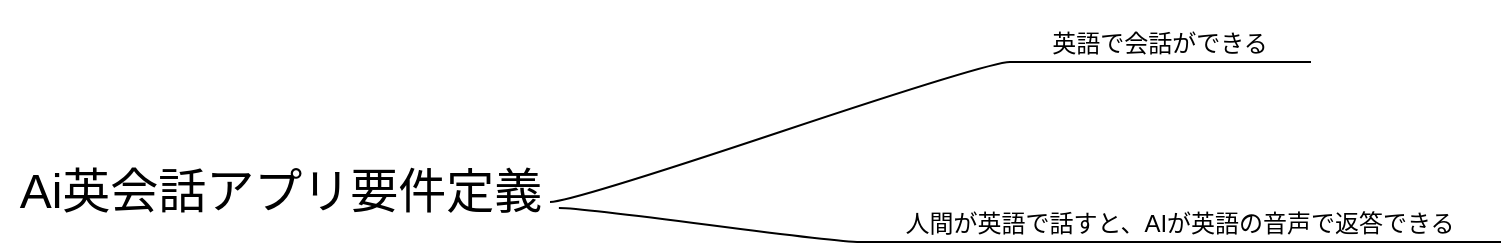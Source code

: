 <mxfile>
    <diagram id="885NPSuGEJqsXRccqNmh" name="要件定義">
        <mxGraphModel grid="1" page="1" gridSize="10" guides="1" tooltips="1" connect="1" arrows="1" fold="1" pageScale="1" pageWidth="827" pageHeight="1169" math="0" shadow="0">
            <root>
                <mxCell id="0"/>
                <mxCell id="1" parent="0"/>
                <mxCell id="irVj1ylh2OuzyR-8Mwmb-1" value="Ai英会話アプリ要件定義" style="text;html=1;align=center;verticalAlign=middle;resizable=0;points=[];autosize=1;strokeColor=none;fillColor=none;fontSize=24;" vertex="1" parent="1">
                    <mxGeometry x="15" y="275" width="280" height="40" as="geometry"/>
                </mxCell>
                <mxCell id="irVj1ylh2OuzyR-8Mwmb-5" value="英語で会話ができる" style="whiteSpace=wrap;html=1;shape=partialRectangle;top=0;left=0;bottom=1;right=0;points=[[0,1],[1,1]];fillColor=none;align=center;verticalAlign=bottom;routingCenterY=0.5;snapToPoint=1;recursiveResize=0;autosize=1;treeFolding=1;treeMoving=1;newEdgeStyle={&quot;edgeStyle&quot;:&quot;entityRelationEdgeStyle&quot;,&quot;startArrow&quot;:&quot;none&quot;,&quot;endArrow&quot;:&quot;none&quot;,&quot;segment&quot;:10,&quot;curved&quot;:1,&quot;sourcePerimeterSpacing&quot;:0,&quot;targetPerimeterSpacing&quot;:0};fontSize=12;" vertex="1" collapsed="1" parent="1">
                    <mxGeometry x="520" y="200" width="150" height="30" as="geometry"/>
                </mxCell>
                <mxCell id="irVj1ylh2OuzyR-8Mwmb-6" value="" style="edgeStyle=entityRelationEdgeStyle;startArrow=none;endArrow=none;segment=10;curved=1;sourcePerimeterSpacing=0;targetPerimeterSpacing=0;fontSize=24;" edge="1" target="irVj1ylh2OuzyR-8Mwmb-5" parent="1">
                    <mxGeometry relative="1" as="geometry">
                        <mxPoint x="290" y="300" as="sourcePoint"/>
                    </mxGeometry>
                </mxCell>
                <mxCell id="irVj1ylh2OuzyR-8Mwmb-7" value="人間が英語で話すと、AIが英語の音声で返答できる" style="whiteSpace=wrap;html=1;shape=partialRectangle;top=0;left=0;bottom=1;right=0;points=[[0,1],[1,1]];fillColor=none;align=center;verticalAlign=bottom;routingCenterY=0.5;snapToPoint=1;recursiveResize=0;autosize=1;treeFolding=1;treeMoving=1;newEdgeStyle={&quot;edgeStyle&quot;:&quot;entityRelationEdgeStyle&quot;,&quot;startArrow&quot;:&quot;none&quot;,&quot;endArrow&quot;:&quot;none&quot;,&quot;segment&quot;:10,&quot;curved&quot;:1,&quot;sourcePerimeterSpacing&quot;:0,&quot;targetPerimeterSpacing&quot;:0};fontSize=12;" vertex="1" collapsed="1" parent="1">
                    <mxGeometry x="445" y="290" width="320" height="30" as="geometry"/>
                </mxCell>
                <mxCell id="irVj1ylh2OuzyR-8Mwmb-8" value="" style="edgeStyle=entityRelationEdgeStyle;startArrow=none;endArrow=none;segment=10;curved=1;sourcePerimeterSpacing=0;targetPerimeterSpacing=0;fontSize=24;exitX=0.998;exitY=0.7;exitDx=0;exitDy=0;exitPerimeter=0;" edge="1" parent="1" target="irVj1ylh2OuzyR-8Mwmb-7" source="irVj1ylh2OuzyR-8Mwmb-1">
                    <mxGeometry relative="1" as="geometry">
                        <mxPoint x="300" y="390" as="sourcePoint"/>
                    </mxGeometry>
                </mxCell>
            </root>
        </mxGraphModel>
    </diagram>
    <diagram id="6LGj4JaOdX_Eif15b_zi" name="画面遷移図">
        <mxGraphModel grid="1" page="1" gridSize="10" guides="1" tooltips="1" connect="1" arrows="1" fold="1" pageScale="1" pageWidth="827" pageHeight="1169" math="0" shadow="0">
            <root>
                <mxCell id="0"/>
                <mxCell id="1" parent="0"/>
                <mxCell id="GXfAzQEpnc_YHoOj-UiI-22" value="ログイン" style="swimlane;whiteSpace=wrap;html=1;labelBackgroundColor=default;fontSize=14;fontColor=#000000;fillColor=default;" parent="1" vertex="1">
                    <mxGeometry x="80" y="70" width="205" height="200" as="geometry">
                        <mxRectangle x="105" y="460" width="100" height="30" as="alternateBounds"/>
                    </mxGeometry>
                </mxCell>
                <mxCell id="GXfAzQEpnc_YHoOj-UiI-25" value="&lt;ul&gt;&lt;li&gt;ログインフォーム&lt;/li&gt;&lt;/ul&gt;" style="text;html=1;align=left;verticalAlign=top;resizable=0;points=[];autosize=1;strokeColor=none;fillColor=none;fontSize=14;fontColor=#000000;labelPosition=center;verticalLabelPosition=middle;fontStyle=1" parent="GXfAzQEpnc_YHoOj-UiI-22" vertex="1">
                    <mxGeometry x="17.5" y="60" width="170" height="60" as="geometry"/>
                </mxCell>
                <mxCell id="GXfAzQEpnc_YHoOj-UiI-26" value="" style="endArrow=classic;html=1;fontSize=24;fontColor=#000000;exitX=1;exitY=0.5;exitDx=0;exitDy=0;entryX=0;entryY=0.5;entryDx=0;entryDy=0;" parent="1" source="GXfAzQEpnc_YHoOj-UiI-22" edge="1">
                    <mxGeometry width="50" height="50" relative="1" as="geometry">
                        <mxPoint x="300" y="169.29" as="sourcePoint"/>
                        <mxPoint x="400" y="169.29" as="targetPoint"/>
                    </mxGeometry>
                </mxCell>
                <mxCell id="GXfAzQEpnc_YHoOj-UiI-27" value="トップ&amp;nbsp;&lt;br&gt;" style="swimlane;whiteSpace=wrap;html=1;labelBackgroundColor=default;fontSize=14;fontColor=#000000;fillColor=default;" parent="1" vertex="1">
                    <mxGeometry x="400" y="80" width="237.5" height="200" as="geometry">
                        <mxRectangle x="105" y="460" width="100" height="30" as="alternateBounds"/>
                    </mxGeometry>
                </mxCell>
                <mxCell id="GXfAzQEpnc_YHoOj-UiI-28" value="&lt;ul&gt;&lt;li&gt;学習記録カレンダー&lt;/li&gt;&lt;li&gt;新規スレッド作成ボタン&lt;/li&gt;&lt;li style=&quot;border-color: var(--border-color);&quot;&gt;過去のスレッド一覧&lt;/li&gt;&lt;/ul&gt;" style="text;html=1;align=left;verticalAlign=top;resizable=0;points=[];autosize=1;strokeColor=none;fillColor=none;fontSize=14;fontColor=#000000;labelPosition=center;verticalLabelPosition=middle;fontStyle=1" parent="GXfAzQEpnc_YHoOj-UiI-27" vertex="1">
                    <mxGeometry x="8.75" y="60" width="220" height="110" as="geometry"/>
                </mxCell>
                <mxCell id="GXfAzQEpnc_YHoOj-UiI-31" value="英会話画面" style="swimlane;whiteSpace=wrap;html=1;labelBackgroundColor=default;fontSize=14;fontColor=#000000;fillColor=default;" parent="1" vertex="1">
                    <mxGeometry x="737.5" y="80" width="237.5" height="215" as="geometry">
                        <mxRectangle x="105" y="460" width="100" height="30" as="alternateBounds"/>
                    </mxGeometry>
                </mxCell>
                <mxCell id="GXfAzQEpnc_YHoOj-UiI-32" value="&lt;ul&gt;&lt;li&gt;新規スレッド作成ボタン&lt;/li&gt;&lt;li&gt;過去のスレッド一覧&lt;/li&gt;&lt;li&gt;AIのメッセージ&lt;/li&gt;&lt;li&gt;ユーザーメッセージ&lt;/li&gt;&lt;li&gt;音声再生ボタン&lt;/li&gt;&lt;li&gt;日本語翻訳ボタン&lt;/li&gt;&lt;/ul&gt;" style="text;html=1;align=left;verticalAlign=top;resizable=0;points=[];autosize=1;strokeColor=none;fillColor=none;fontSize=14;fontColor=#000000;labelPosition=center;verticalLabelPosition=middle;fontStyle=1" parent="GXfAzQEpnc_YHoOj-UiI-31" vertex="1">
                    <mxGeometry x="10" y="35" width="220" height="180" as="geometry"/>
                </mxCell>
                <mxCell id="GXfAzQEpnc_YHoOj-UiI-33" value="" style="edgeStyle=segmentEdgeStyle;endArrow=classic;html=1;curved=0;rounded=0;endSize=8;startSize=8;fontSize=14;fontColor=#000000;entryX=0.426;entryY=1.023;entryDx=0;entryDy=0;entryPerimeter=0;exitX=0.5;exitY=1;exitDx=0;exitDy=0;" parent="1" source="GXfAzQEpnc_YHoOj-UiI-31" edge="1">
                    <mxGeometry width="50" height="50" relative="1" as="geometry">
                        <mxPoint x="864.015" y="293" as="sourcePoint"/>
                        <mxPoint x="580" y="280.005" as="targetPoint"/>
                        <Array as="points">
                            <mxPoint x="864" y="280"/>
                            <mxPoint x="864" y="350"/>
                            <mxPoint x="580" y="350"/>
                        </Array>
                    </mxGeometry>
                </mxCell>
                <mxCell id="GXfAzQEpnc_YHoOj-UiI-37" value="" style="endArrow=classic;html=1;fontSize=24;fontColor=#000000;" parent="1" edge="1">
                    <mxGeometry width="50" height="50" relative="1" as="geometry">
                        <mxPoint x="630" y="179" as="sourcePoint"/>
                        <mxPoint x="740" y="179" as="targetPoint"/>
                    </mxGeometry>
                </mxCell>
            </root>
        </mxGraphModel>
    </diagram>
    <diagram id="61ymKnkYVs3xCweKvc95" name="画面">
        <mxGraphModel grid="1" page="1" gridSize="10" guides="1" tooltips="1" connect="1" arrows="1" fold="1" pageScale="1" pageWidth="827" pageHeight="1169" math="0" shadow="0">
            <root>
                <mxCell id="0"/>
                <mxCell id="1" parent="0"/>
                <mxCell id="2" value="" style="rounded=0;whiteSpace=wrap;html=1;" parent="1" vertex="1">
                    <mxGeometry x="30" y="140" width="590" height="410" as="geometry"/>
                </mxCell>
                <mxCell id="3" value="TOP画面" style="rounded=0;whiteSpace=wrap;html=1;" parent="1" vertex="1">
                    <mxGeometry x="90" y="50" width="460" height="60" as="geometry"/>
                </mxCell>
                <mxCell id="4" value="" style="rounded=0;whiteSpace=wrap;html=1;fillColor=#CCCCCC;strokeColor=none;" parent="1" vertex="1">
                    <mxGeometry x="30" y="140" width="180" height="410" as="geometry"/>
                </mxCell>
                <mxCell id="6" value="アプリ名" style="rounded=0;whiteSpace=wrap;html=1;fontSize=14;fontColor=#000000;fillColor=none;strokeColor=none;" parent="1" vertex="1">
                    <mxGeometry x="30" y="140" width="180" height="60" as="geometry"/>
                </mxCell>
                <mxCell id="7" value="" style="rounded=0;whiteSpace=wrap;html=1;fillColor=#f5f5f5;fontColor=#333333;strokeColor=#666666;" parent="1" vertex="1">
                    <mxGeometry x="210" y="140" width="410" height="410" as="geometry"/>
                </mxCell>
                <mxCell id="10" value="新規スレッド作成" style="rounded=0;whiteSpace=wrap;html=1;fillColor=#d5e8d4;strokeColor=#82b366;labelBackgroundColor=none;" parent="1" vertex="1">
                    <mxGeometry x="70" y="190" width="130" height="40" as="geometry"/>
                </mxCell>
                <mxCell id="14" value="英会話画面" style="rounded=0;whiteSpace=wrap;html=1;" parent="1" vertex="1">
                    <mxGeometry x="90" y="580" width="460" height="60" as="geometry"/>
                </mxCell>
                <mxCell id="5QtJxO6dGzmm44VndrEA-32" value="" style="shape=waypoint;sketch=0;fillStyle=solid;size=6;pointerEvents=1;points=[];fillColor=none;resizable=0;rotatable=0;perimeter=centerPerimeter;snapToPoint=1;fontSize=12;" vertex="1" parent="1">
                    <mxGeometry x="50" y="200" width="20" height="20" as="geometry"/>
                </mxCell>
                <mxCell id="5QtJxO6dGzmm44VndrEA-35" value="英会話スレッド" style="rounded=0;whiteSpace=wrap;html=1;fillColor=#d5e8d4;strokeColor=#82b366;labelBackgroundColor=none;" vertex="1" parent="1">
                    <mxGeometry x="70" y="240" width="130" height="40" as="geometry"/>
                </mxCell>
                <mxCell id="5QtJxO6dGzmm44VndrEA-36" value="英会話スレッド" style="rounded=0;whiteSpace=wrap;html=1;fillColor=#d5e8d4;strokeColor=#82b366;labelBackgroundColor=none;" vertex="1" parent="1">
                    <mxGeometry x="70" y="290" width="130" height="40" as="geometry"/>
                </mxCell>
                <mxCell id="5QtJxO6dGzmm44VndrEA-37" value="英会話スレッド" style="rounded=0;whiteSpace=wrap;html=1;fillColor=#d5e8d4;strokeColor=#82b366;labelBackgroundColor=none;" vertex="1" parent="1">
                    <mxGeometry x="70" y="340" width="130" height="40" as="geometry"/>
                </mxCell>
                <mxCell id="5QtJxO6dGzmm44VndrEA-38" value="英会話学習記録" style="rounded=0;whiteSpace=wrap;html=1;fillColor=#d5e8d4;strokeColor=#82b366;labelBackgroundColor=none;" vertex="1" parent="1">
                    <mxGeometry x="225" y="180" width="130" height="40" as="geometry"/>
                </mxCell>
                <mxCell id="5QtJxO6dGzmm44VndrEA-39" value="" style="shape=table;html=1;whiteSpace=wrap;startSize=0;container=1;collapsible=0;childLayout=tableLayout;labelBackgroundColor=none;fontSize=12;" vertex="1" parent="1">
                    <mxGeometry x="230" y="250" width="320" height="168" as="geometry"/>
                </mxCell>
                <mxCell id="5QtJxO6dGzmm44VndrEA-40" value="" style="shape=tableRow;horizontal=0;startSize=0;swimlaneHead=0;swimlaneBody=0;top=0;left=0;bottom=0;right=0;collapsible=0;dropTarget=0;fillColor=none;points=[[0,0.5],[1,0.5]];portConstraint=eastwest;labelBackgroundColor=none;fontSize=12;" vertex="1" parent="5QtJxO6dGzmm44VndrEA-39">
                    <mxGeometry width="320" height="40" as="geometry"/>
                </mxCell>
                <mxCell id="5QtJxO6dGzmm44VndrEA-41" value="" style="shape=partialRectangle;html=1;whiteSpace=wrap;connectable=0;fillColor=none;top=0;left=0;bottom=0;right=0;overflow=hidden;labelBackgroundColor=none;fontSize=12;" vertex="1" parent="5QtJxO6dGzmm44VndrEA-40">
                    <mxGeometry width="46" height="40" as="geometry">
                        <mxRectangle width="46" height="40" as="alternateBounds"/>
                    </mxGeometry>
                </mxCell>
                <mxCell id="5QtJxO6dGzmm44VndrEA-42" value="" style="shape=partialRectangle;html=1;whiteSpace=wrap;connectable=0;fillColor=none;top=0;left=0;bottom=0;right=0;overflow=hidden;labelBackgroundColor=none;fontSize=12;" vertex="1" parent="5QtJxO6dGzmm44VndrEA-40">
                    <mxGeometry x="46" width="45" height="40" as="geometry">
                        <mxRectangle width="45" height="40" as="alternateBounds"/>
                    </mxGeometry>
                </mxCell>
                <mxCell id="5QtJxO6dGzmm44VndrEA-43" value="" style="shape=partialRectangle;html=1;whiteSpace=wrap;connectable=0;fillColor=none;top=0;left=0;bottom=0;right=0;overflow=hidden;labelBackgroundColor=none;fontSize=12;" vertex="1" parent="5QtJxO6dGzmm44VndrEA-40">
                    <mxGeometry x="91" width="46" height="40" as="geometry">
                        <mxRectangle width="46" height="40" as="alternateBounds"/>
                    </mxGeometry>
                </mxCell>
                <mxCell id="5QtJxO6dGzmm44VndrEA-52" style="shape=partialRectangle;html=1;whiteSpace=wrap;connectable=0;fillColor=none;top=0;left=0;bottom=0;right=0;overflow=hidden;labelBackgroundColor=none;fontSize=12;" vertex="1" parent="5QtJxO6dGzmm44VndrEA-40">
                    <mxGeometry x="137" width="46" height="40" as="geometry">
                        <mxRectangle width="46" height="40" as="alternateBounds"/>
                    </mxGeometry>
                </mxCell>
                <mxCell id="5QtJxO6dGzmm44VndrEA-55" style="shape=partialRectangle;html=1;whiteSpace=wrap;connectable=0;fillColor=none;top=0;left=0;bottom=0;right=0;overflow=hidden;labelBackgroundColor=none;fontSize=12;" vertex="1" parent="5QtJxO6dGzmm44VndrEA-40">
                    <mxGeometry x="183" width="46" height="40" as="geometry">
                        <mxRectangle width="46" height="40" as="alternateBounds"/>
                    </mxGeometry>
                </mxCell>
                <mxCell id="5QtJxO6dGzmm44VndrEA-58" style="shape=partialRectangle;html=1;whiteSpace=wrap;connectable=0;fillColor=none;top=0;left=0;bottom=0;right=0;overflow=hidden;labelBackgroundColor=none;fontSize=12;" vertex="1" parent="5QtJxO6dGzmm44VndrEA-40">
                    <mxGeometry x="229" width="45" height="40" as="geometry">
                        <mxRectangle width="45" height="40" as="alternateBounds"/>
                    </mxGeometry>
                </mxCell>
                <mxCell id="5QtJxO6dGzmm44VndrEA-61" style="shape=partialRectangle;html=1;whiteSpace=wrap;connectable=0;fillColor=none;top=0;left=0;bottom=0;right=0;overflow=hidden;labelBackgroundColor=none;fontSize=12;" vertex="1" parent="5QtJxO6dGzmm44VndrEA-40">
                    <mxGeometry x="274" width="46" height="40" as="geometry">
                        <mxRectangle width="46" height="40" as="alternateBounds"/>
                    </mxGeometry>
                </mxCell>
                <mxCell id="5QtJxO6dGzmm44VndrEA-44" value="" style="shape=tableRow;horizontal=0;startSize=0;swimlaneHead=0;swimlaneBody=0;top=0;left=0;bottom=0;right=0;collapsible=0;dropTarget=0;fillColor=none;points=[[0,0.5],[1,0.5]];portConstraint=eastwest;labelBackgroundColor=none;fontSize=12;" vertex="1" parent="5QtJxO6dGzmm44VndrEA-39">
                    <mxGeometry y="40" width="320" height="32" as="geometry"/>
                </mxCell>
                <mxCell id="5QtJxO6dGzmm44VndrEA-45" value="" style="shape=partialRectangle;html=1;whiteSpace=wrap;connectable=0;fillColor=none;top=0;left=0;bottom=0;right=0;overflow=hidden;labelBackgroundColor=none;fontSize=12;" vertex="1" parent="5QtJxO6dGzmm44VndrEA-44">
                    <mxGeometry width="46" height="32" as="geometry">
                        <mxRectangle width="46" height="32" as="alternateBounds"/>
                    </mxGeometry>
                </mxCell>
                <mxCell id="5QtJxO6dGzmm44VndrEA-46" value="" style="shape=partialRectangle;html=1;whiteSpace=wrap;connectable=0;fillColor=none;top=0;left=0;bottom=0;right=0;overflow=hidden;labelBackgroundColor=none;fontSize=12;" vertex="1" parent="5QtJxO6dGzmm44VndrEA-44">
                    <mxGeometry x="46" width="45" height="32" as="geometry">
                        <mxRectangle width="45" height="32" as="alternateBounds"/>
                    </mxGeometry>
                </mxCell>
                <mxCell id="5QtJxO6dGzmm44VndrEA-47" value="" style="shape=partialRectangle;html=1;whiteSpace=wrap;connectable=0;fillColor=none;top=0;left=0;bottom=0;right=0;overflow=hidden;labelBackgroundColor=none;fontSize=12;" vertex="1" parent="5QtJxO6dGzmm44VndrEA-44">
                    <mxGeometry x="91" width="46" height="32" as="geometry">
                        <mxRectangle width="46" height="32" as="alternateBounds"/>
                    </mxGeometry>
                </mxCell>
                <mxCell id="5QtJxO6dGzmm44VndrEA-53" style="shape=partialRectangle;html=1;whiteSpace=wrap;connectable=0;fillColor=none;top=0;left=0;bottom=0;right=0;overflow=hidden;labelBackgroundColor=none;fontSize=12;" vertex="1" parent="5QtJxO6dGzmm44VndrEA-44">
                    <mxGeometry x="137" width="46" height="32" as="geometry">
                        <mxRectangle width="46" height="32" as="alternateBounds"/>
                    </mxGeometry>
                </mxCell>
                <mxCell id="5QtJxO6dGzmm44VndrEA-56" style="shape=partialRectangle;html=1;whiteSpace=wrap;connectable=0;fillColor=none;top=0;left=0;bottom=0;right=0;overflow=hidden;labelBackgroundColor=none;fontSize=12;" vertex="1" parent="5QtJxO6dGzmm44VndrEA-44">
                    <mxGeometry x="183" width="46" height="32" as="geometry">
                        <mxRectangle width="46" height="32" as="alternateBounds"/>
                    </mxGeometry>
                </mxCell>
                <mxCell id="5QtJxO6dGzmm44VndrEA-59" style="shape=partialRectangle;html=1;whiteSpace=wrap;connectable=0;fillColor=#d5e8d4;top=0;left=0;bottom=0;right=0;overflow=hidden;labelBackgroundColor=none;fontSize=12;strokeColor=#82b366;" vertex="1" parent="5QtJxO6dGzmm44VndrEA-44">
                    <mxGeometry x="229" width="45" height="32" as="geometry">
                        <mxRectangle width="45" height="32" as="alternateBounds"/>
                    </mxGeometry>
                </mxCell>
                <mxCell id="5QtJxO6dGzmm44VndrEA-62" style="shape=partialRectangle;html=1;whiteSpace=wrap;connectable=0;fillColor=none;top=0;left=0;bottom=0;right=0;overflow=hidden;labelBackgroundColor=none;fontSize=12;" vertex="1" parent="5QtJxO6dGzmm44VndrEA-44">
                    <mxGeometry x="274" width="46" height="32" as="geometry">
                        <mxRectangle width="46" height="32" as="alternateBounds"/>
                    </mxGeometry>
                </mxCell>
                <mxCell id="5QtJxO6dGzmm44VndrEA-48" value="" style="shape=tableRow;horizontal=0;startSize=0;swimlaneHead=0;swimlaneBody=0;top=0;left=0;bottom=0;right=0;collapsible=0;dropTarget=0;fillColor=none;points=[[0,0.5],[1,0.5]];portConstraint=eastwest;labelBackgroundColor=none;fontSize=12;" vertex="1" parent="5QtJxO6dGzmm44VndrEA-39">
                    <mxGeometry y="72" width="320" height="32" as="geometry"/>
                </mxCell>
                <mxCell id="5QtJxO6dGzmm44VndrEA-49" value="" style="shape=partialRectangle;html=1;whiteSpace=wrap;connectable=0;fillColor=none;top=0;left=0;bottom=0;right=0;overflow=hidden;labelBackgroundColor=none;fontSize=12;" vertex="1" parent="5QtJxO6dGzmm44VndrEA-48">
                    <mxGeometry width="46" height="32" as="geometry">
                        <mxRectangle width="46" height="32" as="alternateBounds"/>
                    </mxGeometry>
                </mxCell>
                <mxCell id="5QtJxO6dGzmm44VndrEA-50" value="" style="shape=partialRectangle;html=1;whiteSpace=wrap;connectable=0;fillColor=none;top=0;left=0;bottom=0;right=0;overflow=hidden;labelBackgroundColor=none;fontSize=12;" vertex="1" parent="5QtJxO6dGzmm44VndrEA-48">
                    <mxGeometry x="46" width="45" height="32" as="geometry">
                        <mxRectangle width="45" height="32" as="alternateBounds"/>
                    </mxGeometry>
                </mxCell>
                <mxCell id="5QtJxO6dGzmm44VndrEA-51" value="" style="shape=partialRectangle;html=1;whiteSpace=wrap;connectable=0;fillColor=none;top=0;left=0;bottom=0;right=0;overflow=hidden;pointerEvents=1;labelBackgroundColor=none;fontSize=12;" vertex="1" parent="5QtJxO6dGzmm44VndrEA-48">
                    <mxGeometry x="91" width="46" height="32" as="geometry">
                        <mxRectangle width="46" height="32" as="alternateBounds"/>
                    </mxGeometry>
                </mxCell>
                <mxCell id="5QtJxO6dGzmm44VndrEA-54" style="shape=partialRectangle;html=1;whiteSpace=wrap;connectable=0;fillColor=none;top=0;left=0;bottom=0;right=0;overflow=hidden;pointerEvents=1;labelBackgroundColor=none;fontSize=12;" vertex="1" parent="5QtJxO6dGzmm44VndrEA-48">
                    <mxGeometry x="137" width="46" height="32" as="geometry">
                        <mxRectangle width="46" height="32" as="alternateBounds"/>
                    </mxGeometry>
                </mxCell>
                <mxCell id="5QtJxO6dGzmm44VndrEA-57" style="shape=partialRectangle;html=1;whiteSpace=wrap;connectable=0;fillColor=none;top=0;left=0;bottom=0;right=0;overflow=hidden;pointerEvents=1;labelBackgroundColor=none;fontSize=12;" vertex="1" parent="5QtJxO6dGzmm44VndrEA-48">
                    <mxGeometry x="183" width="46" height="32" as="geometry">
                        <mxRectangle width="46" height="32" as="alternateBounds"/>
                    </mxGeometry>
                </mxCell>
                <mxCell id="5QtJxO6dGzmm44VndrEA-60" style="shape=partialRectangle;html=1;whiteSpace=wrap;connectable=0;fillColor=#d5e8d4;top=0;left=0;bottom=0;right=0;overflow=hidden;pointerEvents=1;labelBackgroundColor=none;fontSize=12;strokeColor=#82b366;" vertex="1" parent="5QtJxO6dGzmm44VndrEA-48">
                    <mxGeometry x="229" width="45" height="32" as="geometry">
                        <mxRectangle width="45" height="32" as="alternateBounds"/>
                    </mxGeometry>
                </mxCell>
                <mxCell id="5QtJxO6dGzmm44VndrEA-63" style="shape=partialRectangle;html=1;whiteSpace=wrap;connectable=0;fillColor=none;top=0;left=0;bottom=0;right=0;overflow=hidden;pointerEvents=1;labelBackgroundColor=none;fontSize=12;" vertex="1" parent="5QtJxO6dGzmm44VndrEA-48">
                    <mxGeometry x="274" width="46" height="32" as="geometry">
                        <mxRectangle width="46" height="32" as="alternateBounds"/>
                    </mxGeometry>
                </mxCell>
                <mxCell id="5QtJxO6dGzmm44VndrEA-64" style="shape=tableRow;horizontal=0;startSize=0;swimlaneHead=0;swimlaneBody=0;top=0;left=0;bottom=0;right=0;collapsible=0;dropTarget=0;fillColor=none;points=[[0,0.5],[1,0.5]];portConstraint=eastwest;labelBackgroundColor=none;fontSize=12;" vertex="1" parent="5QtJxO6dGzmm44VndrEA-39">
                    <mxGeometry y="104" width="320" height="32" as="geometry"/>
                </mxCell>
                <mxCell id="5QtJxO6dGzmm44VndrEA-65" style="shape=partialRectangle;html=1;whiteSpace=wrap;connectable=0;fillColor=none;top=0;left=0;bottom=0;right=0;overflow=hidden;labelBackgroundColor=none;fontSize=12;" vertex="1" parent="5QtJxO6dGzmm44VndrEA-64">
                    <mxGeometry width="46" height="32" as="geometry">
                        <mxRectangle width="46" height="32" as="alternateBounds"/>
                    </mxGeometry>
                </mxCell>
                <mxCell id="5QtJxO6dGzmm44VndrEA-66" style="shape=partialRectangle;html=1;whiteSpace=wrap;connectable=0;fillColor=none;top=0;left=0;bottom=0;right=0;overflow=hidden;labelBackgroundColor=none;fontSize=12;" vertex="1" parent="5QtJxO6dGzmm44VndrEA-64">
                    <mxGeometry x="46" width="45" height="32" as="geometry">
                        <mxRectangle width="45" height="32" as="alternateBounds"/>
                    </mxGeometry>
                </mxCell>
                <mxCell id="5QtJxO6dGzmm44VndrEA-67" style="shape=partialRectangle;html=1;whiteSpace=wrap;connectable=0;fillColor=none;top=0;left=0;bottom=0;right=0;overflow=hidden;pointerEvents=1;labelBackgroundColor=none;fontSize=12;" vertex="1" parent="5QtJxO6dGzmm44VndrEA-64">
                    <mxGeometry x="91" width="46" height="32" as="geometry">
                        <mxRectangle width="46" height="32" as="alternateBounds"/>
                    </mxGeometry>
                </mxCell>
                <mxCell id="5QtJxO6dGzmm44VndrEA-68" style="shape=partialRectangle;html=1;whiteSpace=wrap;connectable=0;fillColor=none;top=0;left=0;bottom=0;right=0;overflow=hidden;pointerEvents=1;labelBackgroundColor=none;fontSize=12;" vertex="1" parent="5QtJxO6dGzmm44VndrEA-64">
                    <mxGeometry x="137" width="46" height="32" as="geometry">
                        <mxRectangle width="46" height="32" as="alternateBounds"/>
                    </mxGeometry>
                </mxCell>
                <mxCell id="5QtJxO6dGzmm44VndrEA-69" style="shape=partialRectangle;html=1;whiteSpace=wrap;connectable=0;fillColor=none;top=0;left=0;bottom=0;right=0;overflow=hidden;pointerEvents=1;labelBackgroundColor=none;fontSize=12;" vertex="1" parent="5QtJxO6dGzmm44VndrEA-64">
                    <mxGeometry x="183" width="46" height="32" as="geometry">
                        <mxRectangle width="46" height="32" as="alternateBounds"/>
                    </mxGeometry>
                </mxCell>
                <mxCell id="5QtJxO6dGzmm44VndrEA-70" style="shape=partialRectangle;html=1;whiteSpace=wrap;connectable=0;fillColor=none;top=0;left=0;bottom=0;right=0;overflow=hidden;pointerEvents=1;labelBackgroundColor=none;fontSize=12;" vertex="1" parent="5QtJxO6dGzmm44VndrEA-64">
                    <mxGeometry x="229" width="45" height="32" as="geometry">
                        <mxRectangle width="45" height="32" as="alternateBounds"/>
                    </mxGeometry>
                </mxCell>
                <mxCell id="5QtJxO6dGzmm44VndrEA-71" style="shape=partialRectangle;html=1;whiteSpace=wrap;connectable=0;fillColor=#d5e8d4;top=0;left=0;bottom=0;right=0;overflow=hidden;pointerEvents=1;labelBackgroundColor=none;fontSize=12;strokeColor=#82b366;" vertex="1" parent="5QtJxO6dGzmm44VndrEA-64">
                    <mxGeometry x="274" width="46" height="32" as="geometry">
                        <mxRectangle width="46" height="32" as="alternateBounds"/>
                    </mxGeometry>
                </mxCell>
                <mxCell id="5QtJxO6dGzmm44VndrEA-72" style="shape=tableRow;horizontal=0;startSize=0;swimlaneHead=0;swimlaneBody=0;top=0;left=0;bottom=0;right=0;collapsible=0;dropTarget=0;fillColor=none;points=[[0,0.5],[1,0.5]];portConstraint=eastwest;labelBackgroundColor=none;fontSize=12;" vertex="1" parent="5QtJxO6dGzmm44VndrEA-39">
                    <mxGeometry y="136" width="320" height="32" as="geometry"/>
                </mxCell>
                <mxCell id="5QtJxO6dGzmm44VndrEA-73" style="shape=partialRectangle;html=1;whiteSpace=wrap;connectable=0;fillColor=none;top=0;left=0;bottom=0;right=0;overflow=hidden;labelBackgroundColor=none;fontSize=12;" vertex="1" parent="5QtJxO6dGzmm44VndrEA-72">
                    <mxGeometry width="46" height="32" as="geometry">
                        <mxRectangle width="46" height="32" as="alternateBounds"/>
                    </mxGeometry>
                </mxCell>
                <mxCell id="5QtJxO6dGzmm44VndrEA-74" style="shape=partialRectangle;html=1;whiteSpace=wrap;connectable=0;fillColor=none;top=0;left=0;bottom=0;right=0;overflow=hidden;labelBackgroundColor=none;fontSize=12;" vertex="1" parent="5QtJxO6dGzmm44VndrEA-72">
                    <mxGeometry x="46" width="45" height="32" as="geometry">
                        <mxRectangle width="45" height="32" as="alternateBounds"/>
                    </mxGeometry>
                </mxCell>
                <mxCell id="5QtJxO6dGzmm44VndrEA-75" style="shape=partialRectangle;html=1;whiteSpace=wrap;connectable=0;fillColor=none;top=0;left=0;bottom=0;right=0;overflow=hidden;pointerEvents=1;labelBackgroundColor=none;fontSize=12;" vertex="1" parent="5QtJxO6dGzmm44VndrEA-72">
                    <mxGeometry x="91" width="46" height="32" as="geometry">
                        <mxRectangle width="46" height="32" as="alternateBounds"/>
                    </mxGeometry>
                </mxCell>
                <mxCell id="5QtJxO6dGzmm44VndrEA-76" style="shape=partialRectangle;html=1;whiteSpace=wrap;connectable=0;fillColor=none;top=0;left=0;bottom=0;right=0;overflow=hidden;pointerEvents=1;labelBackgroundColor=none;fontSize=12;" vertex="1" parent="5QtJxO6dGzmm44VndrEA-72">
                    <mxGeometry x="137" width="46" height="32" as="geometry">
                        <mxRectangle width="46" height="32" as="alternateBounds"/>
                    </mxGeometry>
                </mxCell>
                <mxCell id="5QtJxO6dGzmm44VndrEA-77" style="shape=partialRectangle;html=1;whiteSpace=wrap;connectable=0;fillColor=none;top=0;left=0;bottom=0;right=0;overflow=hidden;pointerEvents=1;labelBackgroundColor=none;fontSize=12;" vertex="1" parent="5QtJxO6dGzmm44VndrEA-72">
                    <mxGeometry x="183" width="46" height="32" as="geometry">
                        <mxRectangle width="46" height="32" as="alternateBounds"/>
                    </mxGeometry>
                </mxCell>
                <mxCell id="5QtJxO6dGzmm44VndrEA-78" style="shape=partialRectangle;html=1;whiteSpace=wrap;connectable=0;fillColor=none;top=0;left=0;bottom=0;right=0;overflow=hidden;pointerEvents=1;labelBackgroundColor=none;fontSize=12;" vertex="1" parent="5QtJxO6dGzmm44VndrEA-72">
                    <mxGeometry x="229" width="45" height="32" as="geometry">
                        <mxRectangle width="45" height="32" as="alternateBounds"/>
                    </mxGeometry>
                </mxCell>
                <mxCell id="5QtJxO6dGzmm44VndrEA-79" style="shape=partialRectangle;html=1;whiteSpace=wrap;connectable=0;fillColor=none;top=0;left=0;bottom=0;right=0;overflow=hidden;pointerEvents=1;labelBackgroundColor=none;fontSize=12;" vertex="1" parent="5QtJxO6dGzmm44VndrEA-72">
                    <mxGeometry x="274" width="46" height="32" as="geometry">
                        <mxRectangle width="46" height="32" as="alternateBounds"/>
                    </mxGeometry>
                </mxCell>
                <mxCell id="5QtJxO6dGzmm44VndrEA-80" value="ログアウト" style="rounded=0;whiteSpace=wrap;html=1;fillColor=#d5e8d4;strokeColor=#82b366;labelBackgroundColor=none;" vertex="1" parent="1">
                    <mxGeometry x="480" y="150" width="130" height="40" as="geometry"/>
                </mxCell>
                <mxCell id="5QtJxO6dGzmm44VndrEA-133" value="" style="rounded=0;whiteSpace=wrap;html=1;" vertex="1" parent="1">
                    <mxGeometry x="25" y="650" width="590" height="410" as="geometry"/>
                </mxCell>
                <mxCell id="5QtJxO6dGzmm44VndrEA-134" value="" style="rounded=0;whiteSpace=wrap;html=1;fillColor=#CCCCCC;strokeColor=none;" vertex="1" parent="1">
                    <mxGeometry x="25" y="650" width="180" height="410" as="geometry"/>
                </mxCell>
                <mxCell id="5QtJxO6dGzmm44VndrEA-135" value="アプリ名" style="rounded=0;whiteSpace=wrap;html=1;fontSize=14;fontColor=#000000;fillColor=none;strokeColor=none;" vertex="1" parent="1">
                    <mxGeometry x="25" y="650" width="180" height="60" as="geometry"/>
                </mxCell>
                <mxCell id="5QtJxO6dGzmm44VndrEA-136" value="" style="rounded=0;whiteSpace=wrap;html=1;fillColor=#f5f5f5;fontColor=#333333;strokeColor=#666666;" vertex="1" parent="1">
                    <mxGeometry x="205" y="650" width="410" height="410" as="geometry"/>
                </mxCell>
                <mxCell id="5QtJxO6dGzmm44VndrEA-137" value="新規スレッド作成" style="rounded=0;whiteSpace=wrap;html=1;fillColor=#d5e8d4;strokeColor=#82b366;labelBackgroundColor=none;" vertex="1" parent="1">
                    <mxGeometry x="65" y="700" width="130" height="40" as="geometry"/>
                </mxCell>
                <mxCell id="5QtJxO6dGzmm44VndrEA-138" value="" style="shape=waypoint;sketch=0;fillStyle=solid;size=6;pointerEvents=1;points=[];fillColor=none;resizable=0;rotatable=0;perimeter=centerPerimeter;snapToPoint=1;fontSize=12;" vertex="1" parent="1">
                    <mxGeometry x="45" y="710" width="20" height="20" as="geometry"/>
                </mxCell>
                <mxCell id="5QtJxO6dGzmm44VndrEA-139" value="英会話スレッド" style="rounded=0;whiteSpace=wrap;html=1;fillColor=#d5e8d4;strokeColor=#82b366;labelBackgroundColor=none;" vertex="1" parent="1">
                    <mxGeometry x="65" y="750" width="130" height="40" as="geometry"/>
                </mxCell>
                <mxCell id="5QtJxO6dGzmm44VndrEA-140" value="英会話スレッド" style="rounded=0;whiteSpace=wrap;html=1;fillColor=#d5e8d4;strokeColor=#82b366;labelBackgroundColor=none;" vertex="1" parent="1">
                    <mxGeometry x="65" y="800" width="130" height="40" as="geometry"/>
                </mxCell>
                <mxCell id="5QtJxO6dGzmm44VndrEA-141" value="英会話スレッド" style="rounded=0;whiteSpace=wrap;html=1;fillColor=#d5e8d4;strokeColor=#82b366;labelBackgroundColor=none;" vertex="1" parent="1">
                    <mxGeometry x="65" y="850" width="130" height="40" as="geometry"/>
                </mxCell>
                <mxCell id="5QtJxO6dGzmm44VndrEA-184" value="ログアウト" style="rounded=0;whiteSpace=wrap;html=1;fillColor=#d5e8d4;strokeColor=#82b366;labelBackgroundColor=none;" vertex="1" parent="1">
                    <mxGeometry x="475" y="660" width="130" height="40" as="geometry"/>
                </mxCell>
                <mxCell id="5QtJxO6dGzmm44VndrEA-185" value="AI" style="ellipse;whiteSpace=wrap;html=1;aspect=fixed;labelBackgroundColor=none;fontSize=12;" vertex="1" parent="1">
                    <mxGeometry x="230" y="815" width="35" height="35" as="geometry"/>
                </mxCell>
                <mxCell id="5QtJxO6dGzmm44VndrEA-186" value="you" style="ellipse;whiteSpace=wrap;html=1;aspect=fixed;labelBackgroundColor=none;fontSize=12;" vertex="1" parent="1">
                    <mxGeometry x="560" y="740" width="40" height="40" as="geometry"/>
                </mxCell>
                <mxCell id="5QtJxO6dGzmm44VndrEA-188" value="" style="rounded=1;whiteSpace=wrap;html=1;labelBackgroundColor=none;fontSize=12;" vertex="1" parent="1">
                    <mxGeometry x="280" y="817.5" width="110" height="30" as="geometry"/>
                </mxCell>
                <mxCell id="5QtJxO6dGzmm44VndrEA-189" value="" style="rounded=1;whiteSpace=wrap;html=1;labelBackgroundColor=none;fontSize=12;" vertex="1" parent="1">
                    <mxGeometry x="430" y="745" width="110" height="30" as="geometry"/>
                </mxCell>
                <mxCell id="5QtJxO6dGzmm44VndrEA-191" value="" style="shape=mxgraph.signs.tech.telephone_4;html=1;pointerEvents=1;fillColor=#000000;strokeColor=none;verticalLabelPosition=bottom;verticalAlign=top;align=center;labelBackgroundColor=none;fontSize=12;" vertex="1" parent="1">
                    <mxGeometry x="520" y="950" width="61" height="69" as="geometry"/>
                </mxCell>
            </root>
        </mxGraphModel>
    </diagram>
    <diagram name="DB設計" id="KDg_VBeV3Owh2-kycPqp">
        <mxGraphModel dx="1070" dy="1883" grid="1" gridSize="10" guides="1" tooltips="1" connect="1" arrows="1" fold="1" page="1" pageScale="1" pageWidth="827" pageHeight="1169" math="0" shadow="0">
            <root>
                <mxCell id="DHt8hWYJf777ulLni725-0"/>
                <mxCell id="DHt8hWYJf777ulLni725-1" parent="DHt8hWYJf777ulLni725-0"/>
                <mxCell id="zeXfzSAVTsaMWUOItMUL-0" value="threads" style="shape=table;startSize=30;container=1;collapsible=0;childLayout=tableLayout;fixedRows=1;rowLines=0;fontStyle=1;strokeColor=#000000;fontSize=24;" vertex="1" parent="DHt8hWYJf777ulLni725-1">
                    <mxGeometry x="60" y="80" width="650" height="150" as="geometry"/>
                </mxCell>
                <mxCell id="zeXfzSAVTsaMWUOItMUL-1" value="" style="shape=tableRow;horizontal=0;startSize=0;swimlaneHead=0;swimlaneBody=0;top=0;left=0;bottom=0;right=0;collapsible=0;dropTarget=0;fillColor=none;points=[[0,0.5],[1,0.5]];portConstraint=eastwest;strokeColor=#000000;fontSize=24;" vertex="1" parent="zeXfzSAVTsaMWUOItMUL-0">
                    <mxGeometry y="30" width="650" height="30" as="geometry"/>
                </mxCell>
                <mxCell id="zeXfzSAVTsaMWUOItMUL-2" value="" style="shape=partialRectangle;html=1;whiteSpace=wrap;connectable=0;fillColor=none;top=0;left=0;bottom=0;right=0;overflow=hidden;pointerEvents=1;strokeColor=#000000;fontSize=24;" vertex="1" parent="zeXfzSAVTsaMWUOItMUL-1">
                    <mxGeometry width="50" height="30" as="geometry">
                        <mxRectangle width="50" height="30" as="alternateBounds"/>
                    </mxGeometry>
                </mxCell>
                <mxCell id="zeXfzSAVTsaMWUOItMUL-3" value="id" style="shape=partialRectangle;html=1;whiteSpace=wrap;connectable=0;fillColor=none;top=0;left=0;bottom=0;right=0;align=left;spacingLeft=6;overflow=hidden;strokeColor=#000000;fontSize=24;" vertex="1" parent="zeXfzSAVTsaMWUOItMUL-1">
                    <mxGeometry x="50" width="200" height="30" as="geometry">
                        <mxRectangle width="200" height="30" as="alternateBounds"/>
                    </mxGeometry>
                </mxCell>
                <mxCell id="zeXfzSAVTsaMWUOItMUL-4" value="int" style="shape=partialRectangle;html=1;whiteSpace=wrap;connectable=0;fillColor=none;top=0;left=0;bottom=0;right=0;align=left;spacingLeft=6;overflow=hidden;strokeColor=#000000;fontSize=24;" vertex="1" parent="zeXfzSAVTsaMWUOItMUL-1">
                    <mxGeometry x="250" width="200" height="30" as="geometry">
                        <mxRectangle width="200" height="30" as="alternateBounds"/>
                    </mxGeometry>
                </mxCell>
                <mxCell id="zeXfzSAVTsaMWUOItMUL-5" value="PK・AUTO" style="shape=partialRectangle;html=1;whiteSpace=wrap;connectable=0;fillColor=none;top=0;left=0;bottom=0;right=0;align=left;spacingLeft=6;overflow=hidden;strokeColor=#000000;fontSize=24;" vertex="1" parent="zeXfzSAVTsaMWUOItMUL-1">
                    <mxGeometry x="450" width="200" height="30" as="geometry">
                        <mxRectangle width="200" height="30" as="alternateBounds"/>
                    </mxGeometry>
                </mxCell>
                <mxCell id="zeXfzSAVTsaMWUOItMUL-6" value="" style="shape=tableRow;horizontal=0;startSize=0;swimlaneHead=0;swimlaneBody=0;top=0;left=0;bottom=0;right=0;collapsible=0;dropTarget=0;fillColor=none;points=[[0,0.5],[1,0.5]];portConstraint=eastwest;strokeColor=#000000;fontSize=24;" vertex="1" parent="zeXfzSAVTsaMWUOItMUL-0">
                    <mxGeometry y="60" width="650" height="30" as="geometry"/>
                </mxCell>
                <mxCell id="zeXfzSAVTsaMWUOItMUL-7" value="" style="shape=partialRectangle;html=1;whiteSpace=wrap;connectable=0;fillColor=none;top=0;left=0;bottom=0;right=0;overflow=hidden;strokeColor=#000000;fontSize=24;" vertex="1" parent="zeXfzSAVTsaMWUOItMUL-6">
                    <mxGeometry width="50" height="30" as="geometry">
                        <mxRectangle width="50" height="30" as="alternateBounds"/>
                    </mxGeometry>
                </mxCell>
                <mxCell id="zeXfzSAVTsaMWUOItMUL-8" value="title" style="shape=partialRectangle;html=1;whiteSpace=wrap;connectable=0;fillColor=none;top=0;left=0;bottom=0;right=0;align=left;spacingLeft=6;overflow=hidden;strokeColor=#000000;fontSize=24;" vertex="1" parent="zeXfzSAVTsaMWUOItMUL-6">
                    <mxGeometry x="50" width="200" height="30" as="geometry">
                        <mxRectangle width="200" height="30" as="alternateBounds"/>
                    </mxGeometry>
                </mxCell>
                <mxCell id="zeXfzSAVTsaMWUOItMUL-9" value="varchar" style="shape=partialRectangle;html=1;whiteSpace=wrap;connectable=0;fillColor=none;top=0;left=0;bottom=0;right=0;align=left;spacingLeft=6;overflow=hidden;strokeColor=#000000;fontSize=24;" vertex="1" parent="zeXfzSAVTsaMWUOItMUL-6">
                    <mxGeometry x="250" width="200" height="30" as="geometry">
                        <mxRectangle width="200" height="30" as="alternateBounds"/>
                    </mxGeometry>
                </mxCell>
                <mxCell id="zeXfzSAVTsaMWUOItMUL-10" value="not null" style="shape=partialRectangle;html=1;whiteSpace=wrap;connectable=0;fillColor=none;top=0;left=0;bottom=0;right=0;align=left;spacingLeft=6;overflow=hidden;strokeColor=#000000;fontSize=24;" vertex="1" parent="zeXfzSAVTsaMWUOItMUL-6">
                    <mxGeometry x="450" width="200" height="30" as="geometry">
                        <mxRectangle width="200" height="30" as="alternateBounds"/>
                    </mxGeometry>
                </mxCell>
                <mxCell id="zeXfzSAVTsaMWUOItMUL-16" style="shape=tableRow;horizontal=0;startSize=0;swimlaneHead=0;swimlaneBody=0;top=0;left=0;bottom=0;right=0;collapsible=0;dropTarget=0;fillColor=none;points=[[0,0.5],[1,0.5]];portConstraint=eastwest;strokeColor=#000000;fontSize=24;" vertex="1" parent="zeXfzSAVTsaMWUOItMUL-0">
                    <mxGeometry y="90" width="650" height="30" as="geometry"/>
                </mxCell>
                <mxCell id="zeXfzSAVTsaMWUOItMUL-17" value="" style="shape=partialRectangle;html=1;whiteSpace=wrap;connectable=0;fillColor=none;top=0;left=0;bottom=0;right=0;overflow=hidden;strokeColor=#000000;fontSize=24;" vertex="1" parent="zeXfzSAVTsaMWUOItMUL-16">
                    <mxGeometry width="50" height="30" as="geometry">
                        <mxRectangle width="50" height="30" as="alternateBounds"/>
                    </mxGeometry>
                </mxCell>
                <mxCell id="zeXfzSAVTsaMWUOItMUL-18" value="created_at" style="shape=partialRectangle;html=1;whiteSpace=wrap;connectable=0;fillColor=none;top=0;left=0;bottom=0;right=0;align=left;spacingLeft=6;overflow=hidden;strokeColor=#000000;fontSize=24;" vertex="1" parent="zeXfzSAVTsaMWUOItMUL-16">
                    <mxGeometry x="50" width="200" height="30" as="geometry">
                        <mxRectangle width="200" height="30" as="alternateBounds"/>
                    </mxGeometry>
                </mxCell>
                <mxCell id="zeXfzSAVTsaMWUOItMUL-19" value="timestamp" style="shape=partialRectangle;html=1;whiteSpace=wrap;connectable=0;fillColor=none;top=0;left=0;bottom=0;right=0;align=left;spacingLeft=6;overflow=hidden;strokeColor=#000000;fontSize=24;" vertex="1" parent="zeXfzSAVTsaMWUOItMUL-16">
                    <mxGeometry x="250" width="200" height="30" as="geometry">
                        <mxRectangle width="200" height="30" as="alternateBounds"/>
                    </mxGeometry>
                </mxCell>
                <mxCell id="zeXfzSAVTsaMWUOItMUL-20" value="not null" style="shape=partialRectangle;html=1;whiteSpace=wrap;connectable=0;fillColor=none;top=0;left=0;bottom=0;right=0;align=left;spacingLeft=6;overflow=hidden;strokeColor=#000000;fontSize=24;" vertex="1" parent="zeXfzSAVTsaMWUOItMUL-16">
                    <mxGeometry x="450" width="200" height="30" as="geometry">
                        <mxRectangle width="200" height="30" as="alternateBounds"/>
                    </mxGeometry>
                </mxCell>
                <mxCell id="zeXfzSAVTsaMWUOItMUL-21" style="shape=tableRow;horizontal=0;startSize=0;swimlaneHead=0;swimlaneBody=0;top=0;left=0;bottom=0;right=0;collapsible=0;dropTarget=0;fillColor=none;points=[[0,0.5],[1,0.5]];portConstraint=eastwest;strokeColor=#000000;fontSize=24;" vertex="1" parent="zeXfzSAVTsaMWUOItMUL-0">
                    <mxGeometry y="120" width="650" height="30" as="geometry"/>
                </mxCell>
                <mxCell id="zeXfzSAVTsaMWUOItMUL-22" value="" style="shape=partialRectangle;html=1;whiteSpace=wrap;connectable=0;fillColor=none;top=0;left=0;bottom=0;right=0;overflow=hidden;strokeColor=#000000;fontSize=24;" vertex="1" parent="zeXfzSAVTsaMWUOItMUL-21">
                    <mxGeometry width="50" height="30" as="geometry">
                        <mxRectangle width="50" height="30" as="alternateBounds"/>
                    </mxGeometry>
                </mxCell>
                <mxCell id="zeXfzSAVTsaMWUOItMUL-23" value="updated_at" style="shape=partialRectangle;html=1;whiteSpace=wrap;connectable=0;fillColor=none;top=0;left=0;bottom=0;right=0;align=left;spacingLeft=6;overflow=hidden;strokeColor=#000000;fontSize=24;" vertex="1" parent="zeXfzSAVTsaMWUOItMUL-21">
                    <mxGeometry x="50" width="200" height="30" as="geometry">
                        <mxRectangle width="200" height="30" as="alternateBounds"/>
                    </mxGeometry>
                </mxCell>
                <mxCell id="zeXfzSAVTsaMWUOItMUL-24" value="timestamp" style="shape=partialRectangle;html=1;whiteSpace=wrap;connectable=0;fillColor=none;top=0;left=0;bottom=0;right=0;align=left;spacingLeft=6;overflow=hidden;strokeColor=#000000;fontSize=24;" vertex="1" parent="zeXfzSAVTsaMWUOItMUL-21">
                    <mxGeometry x="250" width="200" height="30" as="geometry">
                        <mxRectangle width="200" height="30" as="alternateBounds"/>
                    </mxGeometry>
                </mxCell>
                <mxCell id="zeXfzSAVTsaMWUOItMUL-25" value="not null" style="shape=partialRectangle;html=1;whiteSpace=wrap;connectable=0;fillColor=none;top=0;left=0;bottom=0;right=0;align=left;spacingLeft=6;overflow=hidden;strokeColor=#000000;fontSize=24;" vertex="1" parent="zeXfzSAVTsaMWUOItMUL-21">
                    <mxGeometry x="450" width="200" height="30" as="geometry">
                        <mxRectangle width="200" height="30" as="alternateBounds"/>
                    </mxGeometry>
                </mxCell>
                <mxCell id="zeXfzSAVTsaMWUOItMUL-31" value="messages" style="shape=table;startSize=30;container=1;collapsible=0;childLayout=tableLayout;fixedRows=1;rowLines=0;fontStyle=1;strokeColor=#000000;fontSize=24;" vertex="1" parent="DHt8hWYJf777ulLni725-1">
                    <mxGeometry x="60" y="330" width="650" height="330" as="geometry"/>
                </mxCell>
                <mxCell id="zeXfzSAVTsaMWUOItMUL-32" value="" style="shape=tableRow;horizontal=0;startSize=0;swimlaneHead=0;swimlaneBody=0;top=0;left=0;bottom=0;right=0;collapsible=0;dropTarget=0;fillColor=none;points=[[0,0.5],[1,0.5]];portConstraint=eastwest;strokeColor=#000000;fontSize=24;" vertex="1" parent="zeXfzSAVTsaMWUOItMUL-31">
                    <mxGeometry y="30" width="650" height="30" as="geometry"/>
                </mxCell>
                <mxCell id="zeXfzSAVTsaMWUOItMUL-33" value="" style="shape=partialRectangle;html=1;whiteSpace=wrap;connectable=0;fillColor=none;top=0;left=0;bottom=0;right=0;overflow=hidden;pointerEvents=1;strokeColor=#000000;fontSize=24;" vertex="1" parent="zeXfzSAVTsaMWUOItMUL-32">
                    <mxGeometry width="50" height="30" as="geometry">
                        <mxRectangle width="50" height="30" as="alternateBounds"/>
                    </mxGeometry>
                </mxCell>
                <mxCell id="zeXfzSAVTsaMWUOItMUL-34" value="id" style="shape=partialRectangle;html=1;whiteSpace=wrap;connectable=0;fillColor=none;top=0;left=0;bottom=0;right=0;align=left;spacingLeft=6;overflow=hidden;strokeColor=#000000;fontSize=24;" vertex="1" parent="zeXfzSAVTsaMWUOItMUL-32">
                    <mxGeometry x="50" width="200" height="30" as="geometry">
                        <mxRectangle width="200" height="30" as="alternateBounds"/>
                    </mxGeometry>
                </mxCell>
                <mxCell id="zeXfzSAVTsaMWUOItMUL-35" value="int" style="shape=partialRectangle;html=1;whiteSpace=wrap;connectable=0;fillColor=none;top=0;left=0;bottom=0;right=0;align=left;spacingLeft=6;overflow=hidden;strokeColor=#000000;fontSize=24;" vertex="1" parent="zeXfzSAVTsaMWUOItMUL-32">
                    <mxGeometry x="250" width="200" height="30" as="geometry">
                        <mxRectangle width="200" height="30" as="alternateBounds"/>
                    </mxGeometry>
                </mxCell>
                <mxCell id="zeXfzSAVTsaMWUOItMUL-36" value="PK・AUTO" style="shape=partialRectangle;html=1;whiteSpace=wrap;connectable=0;fillColor=none;top=0;left=0;bottom=0;right=0;align=left;spacingLeft=6;overflow=hidden;strokeColor=#000000;fontSize=24;" vertex="1" parent="zeXfzSAVTsaMWUOItMUL-32">
                    <mxGeometry x="450" width="200" height="30" as="geometry">
                        <mxRectangle width="200" height="30" as="alternateBounds"/>
                    </mxGeometry>
                </mxCell>
                <mxCell id="zeXfzSAVTsaMWUOItMUL-42" value="" style="shape=tableRow;horizontal=0;startSize=0;swimlaneHead=0;swimlaneBody=0;top=0;left=0;bottom=0;right=0;collapsible=0;dropTarget=0;fillColor=none;points=[[0,0.5],[1,0.5]];portConstraint=eastwest;strokeColor=#000000;fontSize=24;" vertex="1" parent="zeXfzSAVTsaMWUOItMUL-31">
                    <mxGeometry y="60" width="650" height="40" as="geometry"/>
                </mxCell>
                <mxCell id="zeXfzSAVTsaMWUOItMUL-43" value="" style="shape=partialRectangle;html=1;whiteSpace=wrap;connectable=0;fillColor=none;top=0;left=0;bottom=0;right=0;overflow=hidden;strokeColor=#000000;fontSize=24;" vertex="1" parent="zeXfzSAVTsaMWUOItMUL-42">
                    <mxGeometry width="50" height="40" as="geometry">
                        <mxRectangle width="50" height="40" as="alternateBounds"/>
                    </mxGeometry>
                </mxCell>
                <mxCell id="zeXfzSAVTsaMWUOItMUL-44" value="thread_id" style="shape=partialRectangle;html=1;whiteSpace=wrap;connectable=0;fillColor=none;top=0;left=0;bottom=0;right=0;align=left;spacingLeft=6;overflow=hidden;strokeColor=#000000;fontSize=24;" vertex="1" parent="zeXfzSAVTsaMWUOItMUL-42">
                    <mxGeometry x="50" width="200" height="40" as="geometry">
                        <mxRectangle width="200" height="40" as="alternateBounds"/>
                    </mxGeometry>
                </mxCell>
                <mxCell id="zeXfzSAVTsaMWUOItMUL-45" value="varchar" style="shape=partialRectangle;html=1;whiteSpace=wrap;connectable=0;fillColor=none;top=0;left=0;bottom=0;right=0;align=left;spacingLeft=6;overflow=hidden;strokeColor=#000000;fontSize=24;" vertex="1" parent="zeXfzSAVTsaMWUOItMUL-42">
                    <mxGeometry x="250" width="200" height="40" as="geometry">
                        <mxRectangle width="200" height="40" as="alternateBounds"/>
                    </mxGeometry>
                </mxCell>
                <mxCell id="zeXfzSAVTsaMWUOItMUL-46" value="&lt;meta charset=&quot;utf-8&quot;&gt;&lt;span style=&quot;color: rgb(0, 0, 0); font-family: Helvetica; font-size: 24px; font-style: normal; font-variant-ligatures: normal; font-variant-caps: normal; font-weight: 400; letter-spacing: normal; orphans: 2; text-align: left; text-indent: 0px; text-transform: none; widows: 2; word-spacing: 0px; -webkit-text-stroke-width: 0px; background-color: rgb(251, 251, 251); text-decoration-thickness: initial; text-decoration-style: initial; text-decoration-color: initial; float: none; display: inline !important;&quot;&gt;not null&lt;/span&gt;" style="shape=partialRectangle;html=1;whiteSpace=wrap;connectable=0;fillColor=none;top=0;left=0;bottom=0;right=0;align=left;spacingLeft=6;overflow=hidden;strokeColor=#000000;fontSize=24;" vertex="1" parent="zeXfzSAVTsaMWUOItMUL-42">
                    <mxGeometry x="450" width="200" height="40" as="geometry">
                        <mxRectangle width="200" height="40" as="alternateBounds"/>
                    </mxGeometry>
                </mxCell>
                <mxCell id="zeXfzSAVTsaMWUOItMUL-105" style="shape=tableRow;horizontal=0;startSize=0;swimlaneHead=0;swimlaneBody=0;top=0;left=0;bottom=0;right=0;collapsible=0;dropTarget=0;fillColor=none;points=[[0,0.5],[1,0.5]];portConstraint=eastwest;strokeColor=#000000;fontSize=24;" vertex="1" parent="zeXfzSAVTsaMWUOItMUL-31">
                    <mxGeometry y="100" width="650" height="40" as="geometry"/>
                </mxCell>
                <mxCell id="zeXfzSAVTsaMWUOItMUL-106" style="shape=partialRectangle;html=1;whiteSpace=wrap;connectable=0;fillColor=none;top=0;left=0;bottom=0;right=0;overflow=hidden;strokeColor=#000000;fontSize=24;" vertex="1" parent="zeXfzSAVTsaMWUOItMUL-105">
                    <mxGeometry width="50" height="40" as="geometry">
                        <mxRectangle width="50" height="40" as="alternateBounds"/>
                    </mxGeometry>
                </mxCell>
                <mxCell id="zeXfzSAVTsaMWUOItMUL-107" value="message_en" style="shape=partialRectangle;html=1;whiteSpace=wrap;connectable=0;fillColor=none;top=0;left=0;bottom=0;right=0;align=left;spacingLeft=6;overflow=hidden;strokeColor=#000000;fontSize=24;" vertex="1" parent="zeXfzSAVTsaMWUOItMUL-105">
                    <mxGeometry x="50" width="200" height="40" as="geometry">
                        <mxRectangle width="200" height="40" as="alternateBounds"/>
                    </mxGeometry>
                </mxCell>
                <mxCell id="zeXfzSAVTsaMWUOItMUL-108" value="varchar" style="shape=partialRectangle;html=1;whiteSpace=wrap;connectable=0;fillColor=none;top=0;left=0;bottom=0;right=0;align=left;spacingLeft=6;overflow=hidden;strokeColor=#000000;fontSize=24;" vertex="1" parent="zeXfzSAVTsaMWUOItMUL-105">
                    <mxGeometry x="250" width="200" height="40" as="geometry">
                        <mxRectangle width="200" height="40" as="alternateBounds"/>
                    </mxGeometry>
                </mxCell>
                <mxCell id="zeXfzSAVTsaMWUOItMUL-109" value="" style="shape=partialRectangle;html=1;whiteSpace=wrap;connectable=0;fillColor=none;top=0;left=0;bottom=0;right=0;align=left;spacingLeft=6;overflow=hidden;strokeColor=#000000;fontSize=24;" vertex="1" parent="zeXfzSAVTsaMWUOItMUL-105">
                    <mxGeometry x="450" width="200" height="40" as="geometry">
                        <mxRectangle width="200" height="40" as="alternateBounds"/>
                    </mxGeometry>
                </mxCell>
                <mxCell id="zeXfzSAVTsaMWUOItMUL-110" style="shape=tableRow;horizontal=0;startSize=0;swimlaneHead=0;swimlaneBody=0;top=0;left=0;bottom=0;right=0;collapsible=0;dropTarget=0;fillColor=none;points=[[0,0.5],[1,0.5]];portConstraint=eastwest;strokeColor=#000000;fontSize=24;" vertex="1" parent="zeXfzSAVTsaMWUOItMUL-31">
                    <mxGeometry y="140" width="650" height="40" as="geometry"/>
                </mxCell>
                <mxCell id="zeXfzSAVTsaMWUOItMUL-111" style="shape=partialRectangle;html=1;whiteSpace=wrap;connectable=0;fillColor=none;top=0;left=0;bottom=0;right=0;overflow=hidden;strokeColor=#000000;fontSize=24;" vertex="1" parent="zeXfzSAVTsaMWUOItMUL-110">
                    <mxGeometry width="50" height="40" as="geometry">
                        <mxRectangle width="50" height="40" as="alternateBounds"/>
                    </mxGeometry>
                </mxCell>
                <mxCell id="zeXfzSAVTsaMWUOItMUL-112" value="message_ja" style="shape=partialRectangle;html=1;whiteSpace=wrap;connectable=0;fillColor=none;top=0;left=0;bottom=0;right=0;align=left;spacingLeft=6;overflow=hidden;strokeColor=#000000;fontSize=24;" vertex="1" parent="zeXfzSAVTsaMWUOItMUL-110">
                    <mxGeometry x="50" width="200" height="40" as="geometry">
                        <mxRectangle width="200" height="40" as="alternateBounds"/>
                    </mxGeometry>
                </mxCell>
                <mxCell id="zeXfzSAVTsaMWUOItMUL-113" value="varchar" style="shape=partialRectangle;html=1;whiteSpace=wrap;connectable=0;fillColor=none;top=0;left=0;bottom=0;right=0;align=left;spacingLeft=6;overflow=hidden;strokeColor=#000000;fontSize=24;" vertex="1" parent="zeXfzSAVTsaMWUOItMUL-110">
                    <mxGeometry x="250" width="200" height="40" as="geometry">
                        <mxRectangle width="200" height="40" as="alternateBounds"/>
                    </mxGeometry>
                </mxCell>
                <mxCell id="zeXfzSAVTsaMWUOItMUL-114" value="" style="shape=partialRectangle;html=1;whiteSpace=wrap;connectable=0;fillColor=none;top=0;left=0;bottom=0;right=0;align=left;spacingLeft=6;overflow=hidden;strokeColor=#000000;fontSize=24;" vertex="1" parent="zeXfzSAVTsaMWUOItMUL-110">
                    <mxGeometry x="450" width="200" height="40" as="geometry">
                        <mxRectangle width="200" height="40" as="alternateBounds"/>
                    </mxGeometry>
                </mxCell>
                <mxCell id="zeXfzSAVTsaMWUOItMUL-37" value="" style="shape=tableRow;horizontal=0;startSize=0;swimlaneHead=0;swimlaneBody=0;top=0;left=0;bottom=0;right=0;collapsible=0;dropTarget=0;fillColor=none;points=[[0,0.5],[1,0.5]];portConstraint=eastwest;strokeColor=#000000;fontSize=24;" vertex="1" parent="zeXfzSAVTsaMWUOItMUL-31">
                    <mxGeometry y="180" width="650" height="30" as="geometry"/>
                </mxCell>
                <mxCell id="zeXfzSAVTsaMWUOItMUL-38" value="" style="shape=partialRectangle;html=1;whiteSpace=wrap;connectable=0;fillColor=none;top=0;left=0;bottom=0;right=0;overflow=hidden;strokeColor=#000000;fontSize=24;" vertex="1" parent="zeXfzSAVTsaMWUOItMUL-37">
                    <mxGeometry width="50" height="30" as="geometry">
                        <mxRectangle width="50" height="30" as="alternateBounds"/>
                    </mxGeometry>
                </mxCell>
                <mxCell id="zeXfzSAVTsaMWUOItMUL-39" value="sender" style="shape=partialRectangle;html=1;whiteSpace=wrap;connectable=0;fillColor=none;top=0;left=0;bottom=0;right=0;align=left;spacingLeft=6;overflow=hidden;strokeColor=#000000;fontSize=24;" vertex="1" parent="zeXfzSAVTsaMWUOItMUL-37">
                    <mxGeometry x="50" width="200" height="30" as="geometry">
                        <mxRectangle width="200" height="30" as="alternateBounds"/>
                    </mxGeometry>
                </mxCell>
                <mxCell id="zeXfzSAVTsaMWUOItMUL-40" value="smallint" style="shape=partialRectangle;html=1;whiteSpace=wrap;connectable=0;fillColor=none;top=0;left=0;bottom=0;right=0;align=left;spacingLeft=6;overflow=hidden;strokeColor=#000000;fontSize=24;" vertex="1" parent="zeXfzSAVTsaMWUOItMUL-37">
                    <mxGeometry x="250" width="200" height="30" as="geometry">
                        <mxRectangle width="200" height="30" as="alternateBounds"/>
                    </mxGeometry>
                </mxCell>
                <mxCell id="zeXfzSAVTsaMWUOItMUL-41" value="user:1 AI:2" style="shape=partialRectangle;html=1;whiteSpace=wrap;connectable=0;fillColor=none;top=0;left=0;bottom=0;right=0;align=left;spacingLeft=6;overflow=hidden;strokeColor=#000000;fontSize=24;" vertex="1" parent="zeXfzSAVTsaMWUOItMUL-37">
                    <mxGeometry x="450" width="200" height="30" as="geometry">
                        <mxRectangle width="200" height="30" as="alternateBounds"/>
                    </mxGeometry>
                </mxCell>
                <mxCell id="zeXfzSAVTsaMWUOItMUL-115" value="" style="shape=tableRow;horizontal=0;startSize=0;swimlaneHead=0;swimlaneBody=0;top=0;left=0;bottom=0;right=0;collapsible=0;dropTarget=0;fillColor=none;points=[[0,0.5],[1,0.5]];portConstraint=eastwest;strokeColor=#000000;fontSize=24;" vertex="1" parent="zeXfzSAVTsaMWUOItMUL-31">
                    <mxGeometry y="210" width="650" height="30" as="geometry"/>
                </mxCell>
                <mxCell id="zeXfzSAVTsaMWUOItMUL-116" value="" style="shape=partialRectangle;html=1;whiteSpace=wrap;connectable=0;fillColor=none;top=0;left=0;bottom=0;right=0;overflow=hidden;strokeColor=#000000;fontSize=24;" vertex="1" parent="zeXfzSAVTsaMWUOItMUL-115">
                    <mxGeometry width="50" height="30" as="geometry">
                        <mxRectangle width="50" height="30" as="alternateBounds"/>
                    </mxGeometry>
                </mxCell>
                <mxCell id="zeXfzSAVTsaMWUOItMUL-117" value="audio_file_path" style="shape=partialRectangle;html=1;whiteSpace=wrap;connectable=0;fillColor=none;top=0;left=0;bottom=0;right=0;align=left;spacingLeft=6;overflow=hidden;strokeColor=#000000;fontSize=24;" vertex="1" parent="zeXfzSAVTsaMWUOItMUL-115">
                    <mxGeometry x="50" width="200" height="30" as="geometry">
                        <mxRectangle width="200" height="30" as="alternateBounds"/>
                    </mxGeometry>
                </mxCell>
                <mxCell id="zeXfzSAVTsaMWUOItMUL-118" value="varchar" style="shape=partialRectangle;html=1;whiteSpace=wrap;connectable=0;fillColor=none;top=0;left=0;bottom=0;right=0;align=left;spacingLeft=6;overflow=hidden;strokeColor=#000000;fontSize=24;" vertex="1" parent="zeXfzSAVTsaMWUOItMUL-115">
                    <mxGeometry x="250" width="200" height="30" as="geometry">
                        <mxRectangle width="200" height="30" as="alternateBounds"/>
                    </mxGeometry>
                </mxCell>
                <mxCell id="zeXfzSAVTsaMWUOItMUL-119" value="user:1 AI:2" style="shape=partialRectangle;html=1;whiteSpace=wrap;connectable=0;fillColor=none;top=0;left=0;bottom=0;right=0;align=left;spacingLeft=6;overflow=hidden;strokeColor=#000000;fontSize=24;" vertex="1" parent="zeXfzSAVTsaMWUOItMUL-115">
                    <mxGeometry x="450" width="200" height="30" as="geometry">
                        <mxRectangle width="200" height="30" as="alternateBounds"/>
                    </mxGeometry>
                </mxCell>
                <mxCell id="zeXfzSAVTsaMWUOItMUL-47" style="shape=tableRow;horizontal=0;startSize=0;swimlaneHead=0;swimlaneBody=0;top=0;left=0;bottom=0;right=0;collapsible=0;dropTarget=0;fillColor=none;points=[[0,0.5],[1,0.5]];portConstraint=eastwest;strokeColor=#000000;fontSize=24;" vertex="1" parent="zeXfzSAVTsaMWUOItMUL-31">
                    <mxGeometry y="240" width="650" height="40" as="geometry"/>
                </mxCell>
                <mxCell id="zeXfzSAVTsaMWUOItMUL-48" value="" style="shape=partialRectangle;html=1;whiteSpace=wrap;connectable=0;fillColor=none;top=0;left=0;bottom=0;right=0;overflow=hidden;strokeColor=#000000;fontSize=24;" vertex="1" parent="zeXfzSAVTsaMWUOItMUL-47">
                    <mxGeometry width="50" height="40" as="geometry">
                        <mxRectangle width="50" height="40" as="alternateBounds"/>
                    </mxGeometry>
                </mxCell>
                <mxCell id="zeXfzSAVTsaMWUOItMUL-49" value="created_at" style="shape=partialRectangle;html=1;whiteSpace=wrap;connectable=0;fillColor=none;top=0;left=0;bottom=0;right=0;align=left;spacingLeft=6;overflow=hidden;strokeColor=#000000;fontSize=24;" vertex="1" parent="zeXfzSAVTsaMWUOItMUL-47">
                    <mxGeometry x="50" width="200" height="40" as="geometry">
                        <mxRectangle width="200" height="40" as="alternateBounds"/>
                    </mxGeometry>
                </mxCell>
                <mxCell id="zeXfzSAVTsaMWUOItMUL-50" value="timestamp" style="shape=partialRectangle;html=1;whiteSpace=wrap;connectable=0;fillColor=none;top=0;left=0;bottom=0;right=0;align=left;spacingLeft=6;overflow=hidden;strokeColor=#000000;fontSize=24;" vertex="1" parent="zeXfzSAVTsaMWUOItMUL-47">
                    <mxGeometry x="250" width="200" height="40" as="geometry">
                        <mxRectangle width="200" height="40" as="alternateBounds"/>
                    </mxGeometry>
                </mxCell>
                <mxCell id="zeXfzSAVTsaMWUOItMUL-51" value="&lt;meta charset=&quot;utf-8&quot;&gt;&lt;span style=&quot;color: rgb(0, 0, 0); font-family: Helvetica; font-size: 24px; font-style: normal; font-variant-ligatures: normal; font-variant-caps: normal; font-weight: 400; letter-spacing: normal; orphans: 2; text-align: left; text-indent: 0px; text-transform: none; widows: 2; word-spacing: 0px; -webkit-text-stroke-width: 0px; background-color: rgb(251, 251, 251); text-decoration-thickness: initial; text-decoration-style: initial; text-decoration-color: initial; float: none; display: inline !important;&quot;&gt;not null&lt;/span&gt;" style="shape=partialRectangle;html=1;whiteSpace=wrap;connectable=0;fillColor=none;top=0;left=0;bottom=0;right=0;align=left;spacingLeft=6;overflow=hidden;strokeColor=#000000;fontSize=24;" vertex="1" parent="zeXfzSAVTsaMWUOItMUL-47">
                    <mxGeometry x="450" width="200" height="40" as="geometry">
                        <mxRectangle width="200" height="40" as="alternateBounds"/>
                    </mxGeometry>
                </mxCell>
                <mxCell id="zeXfzSAVTsaMWUOItMUL-52" style="shape=tableRow;horizontal=0;startSize=0;swimlaneHead=0;swimlaneBody=0;top=0;left=0;bottom=0;right=0;collapsible=0;dropTarget=0;fillColor=none;points=[[0,0.5],[1,0.5]];portConstraint=eastwest;strokeColor=#000000;fontSize=24;" vertex="1" parent="zeXfzSAVTsaMWUOItMUL-31">
                    <mxGeometry y="280" width="650" height="30" as="geometry"/>
                </mxCell>
                <mxCell id="zeXfzSAVTsaMWUOItMUL-53" value="" style="shape=partialRectangle;html=1;whiteSpace=wrap;connectable=0;fillColor=none;top=0;left=0;bottom=0;right=0;overflow=hidden;strokeColor=#000000;fontSize=24;" vertex="1" parent="zeXfzSAVTsaMWUOItMUL-52">
                    <mxGeometry width="50" height="30" as="geometry">
                        <mxRectangle width="50" height="30" as="alternateBounds"/>
                    </mxGeometry>
                </mxCell>
                <mxCell id="zeXfzSAVTsaMWUOItMUL-54" value="updated_at" style="shape=partialRectangle;html=1;whiteSpace=wrap;connectable=0;fillColor=none;top=0;left=0;bottom=0;right=0;align=left;spacingLeft=6;overflow=hidden;strokeColor=#000000;fontSize=24;" vertex="1" parent="zeXfzSAVTsaMWUOItMUL-52">
                    <mxGeometry x="50" width="200" height="30" as="geometry">
                        <mxRectangle width="200" height="30" as="alternateBounds"/>
                    </mxGeometry>
                </mxCell>
                <mxCell id="zeXfzSAVTsaMWUOItMUL-55" value="timestamp" style="shape=partialRectangle;html=1;whiteSpace=wrap;connectable=0;fillColor=none;top=0;left=0;bottom=0;right=0;align=left;spacingLeft=6;overflow=hidden;strokeColor=#000000;fontSize=24;" vertex="1" parent="zeXfzSAVTsaMWUOItMUL-52">
                    <mxGeometry x="250" width="200" height="30" as="geometry">
                        <mxRectangle width="200" height="30" as="alternateBounds"/>
                    </mxGeometry>
                </mxCell>
                <mxCell id="zeXfzSAVTsaMWUOItMUL-56" value="&lt;meta charset=&quot;utf-8&quot;&gt;&lt;span style=&quot;color: rgb(0, 0, 0); font-family: Helvetica; font-size: 24px; font-style: normal; font-variant-ligatures: normal; font-variant-caps: normal; font-weight: 400; letter-spacing: normal; orphans: 2; text-align: left; text-indent: 0px; text-transform: none; widows: 2; word-spacing: 0px; -webkit-text-stroke-width: 0px; background-color: rgb(251, 251, 251); text-decoration-thickness: initial; text-decoration-style: initial; text-decoration-color: initial; float: none; display: inline !important;&quot;&gt;not null&lt;/span&gt;" style="shape=partialRectangle;html=1;whiteSpace=wrap;connectable=0;fillColor=none;top=0;left=0;bottom=0;right=0;align=left;spacingLeft=6;overflow=hidden;strokeColor=#000000;fontSize=24;" vertex="1" parent="zeXfzSAVTsaMWUOItMUL-52">
                    <mxGeometry x="450" width="200" height="30" as="geometry">
                        <mxRectangle width="200" height="30" as="alternateBounds"/>
                    </mxGeometry>
                </mxCell>
                <mxCell id="zeXfzSAVTsaMWUOItMUL-57" style="shape=tableRow;horizontal=0;startSize=0;swimlaneHead=0;swimlaneBody=0;top=0;left=0;bottom=0;right=0;collapsible=0;dropTarget=0;fillColor=none;points=[[0,0.5],[1,0.5]];portConstraint=eastwest;strokeColor=#000000;fontSize=24;" vertex="1" parent="zeXfzSAVTsaMWUOItMUL-31">
                    <mxGeometry y="310" width="650" height="20" as="geometry"/>
                </mxCell>
                <mxCell id="zeXfzSAVTsaMWUOItMUL-58" style="shape=partialRectangle;html=1;whiteSpace=wrap;connectable=0;fillColor=none;top=0;left=0;bottom=0;right=0;overflow=hidden;strokeColor=#000000;fontSize=24;" vertex="1" parent="zeXfzSAVTsaMWUOItMUL-57">
                    <mxGeometry width="50" height="20" as="geometry">
                        <mxRectangle width="50" height="20" as="alternateBounds"/>
                    </mxGeometry>
                </mxCell>
                <mxCell id="zeXfzSAVTsaMWUOItMUL-59" style="shape=partialRectangle;html=1;whiteSpace=wrap;connectable=0;fillColor=none;top=0;left=0;bottom=0;right=0;align=left;spacingLeft=6;overflow=hidden;strokeColor=#000000;fontSize=24;" vertex="1" parent="zeXfzSAVTsaMWUOItMUL-57">
                    <mxGeometry x="50" width="200" height="20" as="geometry">
                        <mxRectangle width="200" height="20" as="alternateBounds"/>
                    </mxGeometry>
                </mxCell>
                <mxCell id="zeXfzSAVTsaMWUOItMUL-60" style="shape=partialRectangle;html=1;whiteSpace=wrap;connectable=0;fillColor=none;top=0;left=0;bottom=0;right=0;align=left;spacingLeft=6;overflow=hidden;strokeColor=#000000;fontSize=24;" vertex="1" parent="zeXfzSAVTsaMWUOItMUL-57">
                    <mxGeometry x="250" width="200" height="20" as="geometry">
                        <mxRectangle width="200" height="20" as="alternateBounds"/>
                    </mxGeometry>
                </mxCell>
                <mxCell id="zeXfzSAVTsaMWUOItMUL-61" style="shape=partialRectangle;html=1;whiteSpace=wrap;connectable=0;fillColor=none;top=0;left=0;bottom=0;right=0;align=left;spacingLeft=6;overflow=hidden;strokeColor=#000000;fontSize=24;" vertex="1" parent="zeXfzSAVTsaMWUOItMUL-57">
                    <mxGeometry x="450" width="200" height="20" as="geometry">
                        <mxRectangle width="200" height="20" as="alternateBounds"/>
                    </mxGeometry>
                </mxCell>
                <mxCell id="zeXfzSAVTsaMWUOItMUL-62" value="users" style="shape=table;startSize=40;container=1;collapsible=0;childLayout=tableLayout;fixedRows=1;rowLines=0;fontStyle=1;strokeColor=#000000;fontSize=24;" vertex="1" parent="DHt8hWYJf777ulLni725-1">
                    <mxGeometry x="50" y="-220" width="650" height="260" as="geometry"/>
                </mxCell>
                <mxCell id="zeXfzSAVTsaMWUOItMUL-63" value="" style="shape=tableRow;horizontal=0;startSize=0;swimlaneHead=0;swimlaneBody=0;top=0;left=0;bottom=0;right=0;collapsible=0;dropTarget=0;fillColor=none;points=[[0,0.5],[1,0.5]];portConstraint=eastwest;strokeColor=#000000;fontSize=24;" vertex="1" parent="zeXfzSAVTsaMWUOItMUL-62">
                    <mxGeometry y="40" width="650" height="30" as="geometry"/>
                </mxCell>
                <mxCell id="zeXfzSAVTsaMWUOItMUL-64" value="" style="shape=partialRectangle;html=1;whiteSpace=wrap;connectable=0;fillColor=none;top=0;left=0;bottom=0;right=0;overflow=hidden;pointerEvents=1;strokeColor=#000000;fontSize=24;" vertex="1" parent="zeXfzSAVTsaMWUOItMUL-63">
                    <mxGeometry width="50" height="30" as="geometry">
                        <mxRectangle width="50" height="30" as="alternateBounds"/>
                    </mxGeometry>
                </mxCell>
                <mxCell id="zeXfzSAVTsaMWUOItMUL-65" value="id" style="shape=partialRectangle;html=1;whiteSpace=wrap;connectable=0;fillColor=none;top=0;left=0;bottom=0;right=0;align=left;spacingLeft=6;overflow=hidden;strokeColor=#000000;fontSize=24;" vertex="1" parent="zeXfzSAVTsaMWUOItMUL-63">
                    <mxGeometry x="50" width="200" height="30" as="geometry">
                        <mxRectangle width="200" height="30" as="alternateBounds"/>
                    </mxGeometry>
                </mxCell>
                <mxCell id="zeXfzSAVTsaMWUOItMUL-66" value="int" style="shape=partialRectangle;html=1;whiteSpace=wrap;connectable=0;fillColor=none;top=0;left=0;bottom=0;right=0;align=left;spacingLeft=6;overflow=hidden;strokeColor=#000000;fontSize=24;" vertex="1" parent="zeXfzSAVTsaMWUOItMUL-63">
                    <mxGeometry x="250" width="200" height="30" as="geometry">
                        <mxRectangle width="200" height="30" as="alternateBounds"/>
                    </mxGeometry>
                </mxCell>
                <mxCell id="zeXfzSAVTsaMWUOItMUL-67" value="PK・AUTO" style="shape=partialRectangle;html=1;whiteSpace=wrap;connectable=0;fillColor=none;top=0;left=0;bottom=0;right=0;align=left;spacingLeft=6;overflow=hidden;strokeColor=#000000;fontSize=24;" vertex="1" parent="zeXfzSAVTsaMWUOItMUL-63">
                    <mxGeometry x="450" width="200" height="30" as="geometry">
                        <mxRectangle width="200" height="30" as="alternateBounds"/>
                    </mxGeometry>
                </mxCell>
                <mxCell id="zeXfzSAVTsaMWUOItMUL-68" value="" style="shape=tableRow;horizontal=0;startSize=0;swimlaneHead=0;swimlaneBody=0;top=0;left=0;bottom=0;right=0;collapsible=0;dropTarget=0;fillColor=none;points=[[0,0.5],[1,0.5]];portConstraint=eastwest;strokeColor=#000000;fontSize=24;" vertex="1" parent="zeXfzSAVTsaMWUOItMUL-62">
                    <mxGeometry y="70" width="650" height="30" as="geometry"/>
                </mxCell>
                <mxCell id="zeXfzSAVTsaMWUOItMUL-69" value="" style="shape=partialRectangle;html=1;whiteSpace=wrap;connectable=0;fillColor=none;top=0;left=0;bottom=0;right=0;overflow=hidden;strokeColor=#000000;fontSize=24;" vertex="1" parent="zeXfzSAVTsaMWUOItMUL-68">
                    <mxGeometry width="50" height="30" as="geometry">
                        <mxRectangle width="50" height="30" as="alternateBounds"/>
                    </mxGeometry>
                </mxCell>
                <mxCell id="zeXfzSAVTsaMWUOItMUL-70" value="email" style="shape=partialRectangle;html=1;whiteSpace=wrap;connectable=0;fillColor=none;top=0;left=0;bottom=0;right=0;align=left;spacingLeft=6;overflow=hidden;strokeColor=#000000;fontSize=24;" vertex="1" parent="zeXfzSAVTsaMWUOItMUL-68">
                    <mxGeometry x="50" width="200" height="30" as="geometry">
                        <mxRectangle width="200" height="30" as="alternateBounds"/>
                    </mxGeometry>
                </mxCell>
                <mxCell id="zeXfzSAVTsaMWUOItMUL-71" value="varchar" style="shape=partialRectangle;html=1;whiteSpace=wrap;connectable=0;fillColor=none;top=0;left=0;bottom=0;right=0;align=left;spacingLeft=6;overflow=hidden;strokeColor=#000000;fontSize=24;" vertex="1" parent="zeXfzSAVTsaMWUOItMUL-68">
                    <mxGeometry x="250" width="200" height="30" as="geometry">
                        <mxRectangle width="200" height="30" as="alternateBounds"/>
                    </mxGeometry>
                </mxCell>
                <mxCell id="zeXfzSAVTsaMWUOItMUL-72" value="not null unique" style="shape=partialRectangle;html=1;whiteSpace=wrap;connectable=0;fillColor=none;top=0;left=0;bottom=0;right=0;align=left;spacingLeft=6;overflow=hidden;strokeColor=#000000;fontSize=24;" vertex="1" parent="zeXfzSAVTsaMWUOItMUL-68">
                    <mxGeometry x="450" width="200" height="30" as="geometry">
                        <mxRectangle width="200" height="30" as="alternateBounds"/>
                    </mxGeometry>
                </mxCell>
                <mxCell id="zeXfzSAVTsaMWUOItMUL-73" value="" style="shape=tableRow;horizontal=0;startSize=0;swimlaneHead=0;swimlaneBody=0;top=0;left=0;bottom=0;right=0;collapsible=0;dropTarget=0;fillColor=none;points=[[0,0.5],[1,0.5]];portConstraint=eastwest;strokeColor=#000000;fontSize=24;" vertex="1" parent="zeXfzSAVTsaMWUOItMUL-62">
                    <mxGeometry y="100" width="650" height="40" as="geometry"/>
                </mxCell>
                <mxCell id="zeXfzSAVTsaMWUOItMUL-74" value="" style="shape=partialRectangle;html=1;whiteSpace=wrap;connectable=0;fillColor=none;top=0;left=0;bottom=0;right=0;overflow=hidden;strokeColor=#000000;fontSize=24;" vertex="1" parent="zeXfzSAVTsaMWUOItMUL-73">
                    <mxGeometry width="50" height="40" as="geometry">
                        <mxRectangle width="50" height="40" as="alternateBounds"/>
                    </mxGeometry>
                </mxCell>
                <mxCell id="zeXfzSAVTsaMWUOItMUL-75" value="password" style="shape=partialRectangle;html=1;whiteSpace=wrap;connectable=0;fillColor=none;top=0;left=0;bottom=0;right=0;align=left;spacingLeft=6;overflow=hidden;strokeColor=#000000;fontSize=24;" vertex="1" parent="zeXfzSAVTsaMWUOItMUL-73">
                    <mxGeometry x="50" width="200" height="40" as="geometry">
                        <mxRectangle width="200" height="40" as="alternateBounds"/>
                    </mxGeometry>
                </mxCell>
                <mxCell id="zeXfzSAVTsaMWUOItMUL-76" value="varchar" style="shape=partialRectangle;html=1;whiteSpace=wrap;connectable=0;fillColor=none;top=0;left=0;bottom=0;right=0;align=left;spacingLeft=6;overflow=hidden;strokeColor=#000000;fontSize=24;" vertex="1" parent="zeXfzSAVTsaMWUOItMUL-73">
                    <mxGeometry x="250" width="200" height="40" as="geometry">
                        <mxRectangle width="200" height="40" as="alternateBounds"/>
                    </mxGeometry>
                </mxCell>
                <mxCell id="zeXfzSAVTsaMWUOItMUL-77" value="&lt;meta charset=&quot;utf-8&quot;&gt;&lt;span style=&quot;color: rgb(0, 0, 0); font-family: Helvetica; font-size: 24px; font-style: normal; font-variant-ligatures: normal; font-variant-caps: normal; font-weight: 400; letter-spacing: normal; orphans: 2; text-align: left; text-indent: 0px; text-transform: none; widows: 2; word-spacing: 0px; -webkit-text-stroke-width: 0px; background-color: rgb(251, 251, 251); text-decoration-thickness: initial; text-decoration-style: initial; text-decoration-color: initial; float: none; display: inline !important;&quot;&gt;not null&lt;/span&gt;" style="shape=partialRectangle;html=1;whiteSpace=wrap;connectable=0;fillColor=none;top=0;left=0;bottom=0;right=0;align=left;spacingLeft=6;overflow=hidden;strokeColor=#000000;fontSize=24;" vertex="1" parent="zeXfzSAVTsaMWUOItMUL-73">
                    <mxGeometry x="450" width="200" height="40" as="geometry">
                        <mxRectangle width="200" height="40" as="alternateBounds"/>
                    </mxGeometry>
                </mxCell>
                <mxCell id="zeXfzSAVTsaMWUOItMUL-78" style="shape=tableRow;horizontal=0;startSize=0;swimlaneHead=0;swimlaneBody=0;top=0;left=0;bottom=0;right=0;collapsible=0;dropTarget=0;fillColor=none;points=[[0,0.5],[1,0.5]];portConstraint=eastwest;strokeColor=#000000;fontSize=24;" vertex="1" parent="zeXfzSAVTsaMWUOItMUL-62">
                    <mxGeometry y="140" width="650" height="40" as="geometry"/>
                </mxCell>
                <mxCell id="zeXfzSAVTsaMWUOItMUL-79" value="" style="shape=partialRectangle;html=1;whiteSpace=wrap;connectable=0;fillColor=none;top=0;left=0;bottom=0;right=0;overflow=hidden;strokeColor=#000000;fontSize=24;" vertex="1" parent="zeXfzSAVTsaMWUOItMUL-78">
                    <mxGeometry width="50" height="40" as="geometry">
                        <mxRectangle width="50" height="40" as="alternateBounds"/>
                    </mxGeometry>
                </mxCell>
                <mxCell id="zeXfzSAVTsaMWUOItMUL-80" value="created_at" style="shape=partialRectangle;html=1;whiteSpace=wrap;connectable=0;fillColor=none;top=0;left=0;bottom=0;right=0;align=left;spacingLeft=6;overflow=hidden;strokeColor=#000000;fontSize=24;" vertex="1" parent="zeXfzSAVTsaMWUOItMUL-78">
                    <mxGeometry x="50" width="200" height="40" as="geometry">
                        <mxRectangle width="200" height="40" as="alternateBounds"/>
                    </mxGeometry>
                </mxCell>
                <mxCell id="zeXfzSAVTsaMWUOItMUL-81" value="timestamp" style="shape=partialRectangle;html=1;whiteSpace=wrap;connectable=0;fillColor=none;top=0;left=0;bottom=0;right=0;align=left;spacingLeft=6;overflow=hidden;strokeColor=#000000;fontSize=24;" vertex="1" parent="zeXfzSAVTsaMWUOItMUL-78">
                    <mxGeometry x="250" width="200" height="40" as="geometry">
                        <mxRectangle width="200" height="40" as="alternateBounds"/>
                    </mxGeometry>
                </mxCell>
                <mxCell id="zeXfzSAVTsaMWUOItMUL-82" value="&lt;meta charset=&quot;utf-8&quot;&gt;&lt;span style=&quot;color: rgb(0, 0, 0); font-family: Helvetica; font-size: 24px; font-style: normal; font-variant-ligatures: normal; font-variant-caps: normal; font-weight: 400; letter-spacing: normal; orphans: 2; text-align: left; text-indent: 0px; text-transform: none; widows: 2; word-spacing: 0px; -webkit-text-stroke-width: 0px; background-color: rgb(251, 251, 251); text-decoration-thickness: initial; text-decoration-style: initial; text-decoration-color: initial; float: none; display: inline !important;&quot;&gt;not null&lt;/span&gt;" style="shape=partialRectangle;html=1;whiteSpace=wrap;connectable=0;fillColor=none;top=0;left=0;bottom=0;right=0;align=left;spacingLeft=6;overflow=hidden;strokeColor=#000000;fontSize=24;" vertex="1" parent="zeXfzSAVTsaMWUOItMUL-78">
                    <mxGeometry x="450" width="200" height="40" as="geometry">
                        <mxRectangle width="200" height="40" as="alternateBounds"/>
                    </mxGeometry>
                </mxCell>
                <mxCell id="zeXfzSAVTsaMWUOItMUL-83" style="shape=tableRow;horizontal=0;startSize=0;swimlaneHead=0;swimlaneBody=0;top=0;left=0;bottom=0;right=0;collapsible=0;dropTarget=0;fillColor=none;points=[[0,0.5],[1,0.5]];portConstraint=eastwest;strokeColor=#000000;fontSize=24;" vertex="1" parent="zeXfzSAVTsaMWUOItMUL-62">
                    <mxGeometry y="180" width="650" height="30" as="geometry"/>
                </mxCell>
                <mxCell id="zeXfzSAVTsaMWUOItMUL-84" value="" style="shape=partialRectangle;html=1;whiteSpace=wrap;connectable=0;fillColor=none;top=0;left=0;bottom=0;right=0;overflow=hidden;strokeColor=#000000;fontSize=24;" vertex="1" parent="zeXfzSAVTsaMWUOItMUL-83">
                    <mxGeometry width="50" height="30" as="geometry">
                        <mxRectangle width="50" height="30" as="alternateBounds"/>
                    </mxGeometry>
                </mxCell>
                <mxCell id="zeXfzSAVTsaMWUOItMUL-85" value="updated_at" style="shape=partialRectangle;html=1;whiteSpace=wrap;connectable=0;fillColor=none;top=0;left=0;bottom=0;right=0;align=left;spacingLeft=6;overflow=hidden;strokeColor=#000000;fontSize=24;" vertex="1" parent="zeXfzSAVTsaMWUOItMUL-83">
                    <mxGeometry x="50" width="200" height="30" as="geometry">
                        <mxRectangle width="200" height="30" as="alternateBounds"/>
                    </mxGeometry>
                </mxCell>
                <mxCell id="zeXfzSAVTsaMWUOItMUL-86" value="timestamp" style="shape=partialRectangle;html=1;whiteSpace=wrap;connectable=0;fillColor=none;top=0;left=0;bottom=0;right=0;align=left;spacingLeft=6;overflow=hidden;strokeColor=#000000;fontSize=24;" vertex="1" parent="zeXfzSAVTsaMWUOItMUL-83">
                    <mxGeometry x="250" width="200" height="30" as="geometry">
                        <mxRectangle width="200" height="30" as="alternateBounds"/>
                    </mxGeometry>
                </mxCell>
                <mxCell id="zeXfzSAVTsaMWUOItMUL-87" value="&lt;meta charset=&quot;utf-8&quot;&gt;&lt;span style=&quot;color: rgb(0, 0, 0); font-family: Helvetica; font-size: 24px; font-style: normal; font-variant-ligatures: normal; font-variant-caps: normal; font-weight: 400; letter-spacing: normal; orphans: 2; text-align: left; text-indent: 0px; text-transform: none; widows: 2; word-spacing: 0px; -webkit-text-stroke-width: 0px; background-color: rgb(251, 251, 251); text-decoration-thickness: initial; text-decoration-style: initial; text-decoration-color: initial; float: none; display: inline !important;&quot;&gt;not null&lt;/span&gt;" style="shape=partialRectangle;html=1;whiteSpace=wrap;connectable=0;fillColor=none;top=0;left=0;bottom=0;right=0;align=left;spacingLeft=6;overflow=hidden;strokeColor=#000000;fontSize=24;" vertex="1" parent="zeXfzSAVTsaMWUOItMUL-83">
                    <mxGeometry x="450" width="200" height="30" as="geometry">
                        <mxRectangle width="200" height="30" as="alternateBounds"/>
                    </mxGeometry>
                </mxCell>
                <mxCell id="zeXfzSAVTsaMWUOItMUL-88" style="shape=tableRow;horizontal=0;startSize=0;swimlaneHead=0;swimlaneBody=0;top=0;left=0;bottom=0;right=0;collapsible=0;dropTarget=0;fillColor=none;points=[[0,0.5],[1,0.5]];portConstraint=eastwest;strokeColor=#000000;fontSize=24;" vertex="1" parent="zeXfzSAVTsaMWUOItMUL-62">
                    <mxGeometry y="210" width="650" height="30" as="geometry"/>
                </mxCell>
                <mxCell id="zeXfzSAVTsaMWUOItMUL-89" value="" style="shape=partialRectangle;html=1;whiteSpace=wrap;connectable=0;fillColor=none;top=0;left=0;bottom=0;right=0;overflow=hidden;strokeColor=#000000;fontSize=24;" vertex="1" parent="zeXfzSAVTsaMWUOItMUL-88">
                    <mxGeometry width="50" height="30" as="geometry">
                        <mxRectangle width="50" height="30" as="alternateBounds"/>
                    </mxGeometry>
                </mxCell>
                <mxCell id="zeXfzSAVTsaMWUOItMUL-90" value="name" style="shape=partialRectangle;html=1;whiteSpace=wrap;connectable=0;fillColor=none;top=0;left=0;bottom=0;right=0;align=left;spacingLeft=6;overflow=hidden;strokeColor=#000000;fontSize=24;" vertex="1" parent="zeXfzSAVTsaMWUOItMUL-88">
                    <mxGeometry x="50" width="200" height="30" as="geometry">
                        <mxRectangle width="200" height="30" as="alternateBounds"/>
                    </mxGeometry>
                </mxCell>
                <mxCell id="zeXfzSAVTsaMWUOItMUL-91" value="varchar" style="shape=partialRectangle;html=1;whiteSpace=wrap;connectable=0;fillColor=none;top=0;left=0;bottom=0;right=0;align=left;spacingLeft=6;overflow=hidden;strokeColor=#000000;fontSize=24;" vertex="1" parent="zeXfzSAVTsaMWUOItMUL-88">
                    <mxGeometry x="250" width="200" height="30" as="geometry">
                        <mxRectangle width="200" height="30" as="alternateBounds"/>
                    </mxGeometry>
                </mxCell>
                <mxCell id="zeXfzSAVTsaMWUOItMUL-92" value="not null" style="shape=partialRectangle;html=1;whiteSpace=wrap;connectable=0;fillColor=none;top=0;left=0;bottom=0;right=0;align=left;spacingLeft=6;overflow=hidden;strokeColor=#000000;fontSize=24;" vertex="1" parent="zeXfzSAVTsaMWUOItMUL-88">
                    <mxGeometry x="450" width="200" height="30" as="geometry">
                        <mxRectangle width="200" height="30" as="alternateBounds"/>
                    </mxGeometry>
                </mxCell>
                <mxCell id="zeXfzSAVTsaMWUOItMUL-104" style="shape=partialRectangle;html=1;whiteSpace=wrap;connectable=0;fillColor=none;top=0;left=0;bottom=0;right=0;align=left;spacingLeft=6;overflow=hidden;strokeColor=#000000;fontSize=24;" vertex="1" parent="DHt8hWYJf777ulLni725-1">
                    <mxGeometry x="174" y="790" width="452" height="30" as="geometry">
                        <mxRectangle width="452" height="30" as="alternateBounds"/>
                    </mxGeometry>
                </mxCell>
            </root>
        </mxGraphModel>
    </diagram>
</mxfile>
